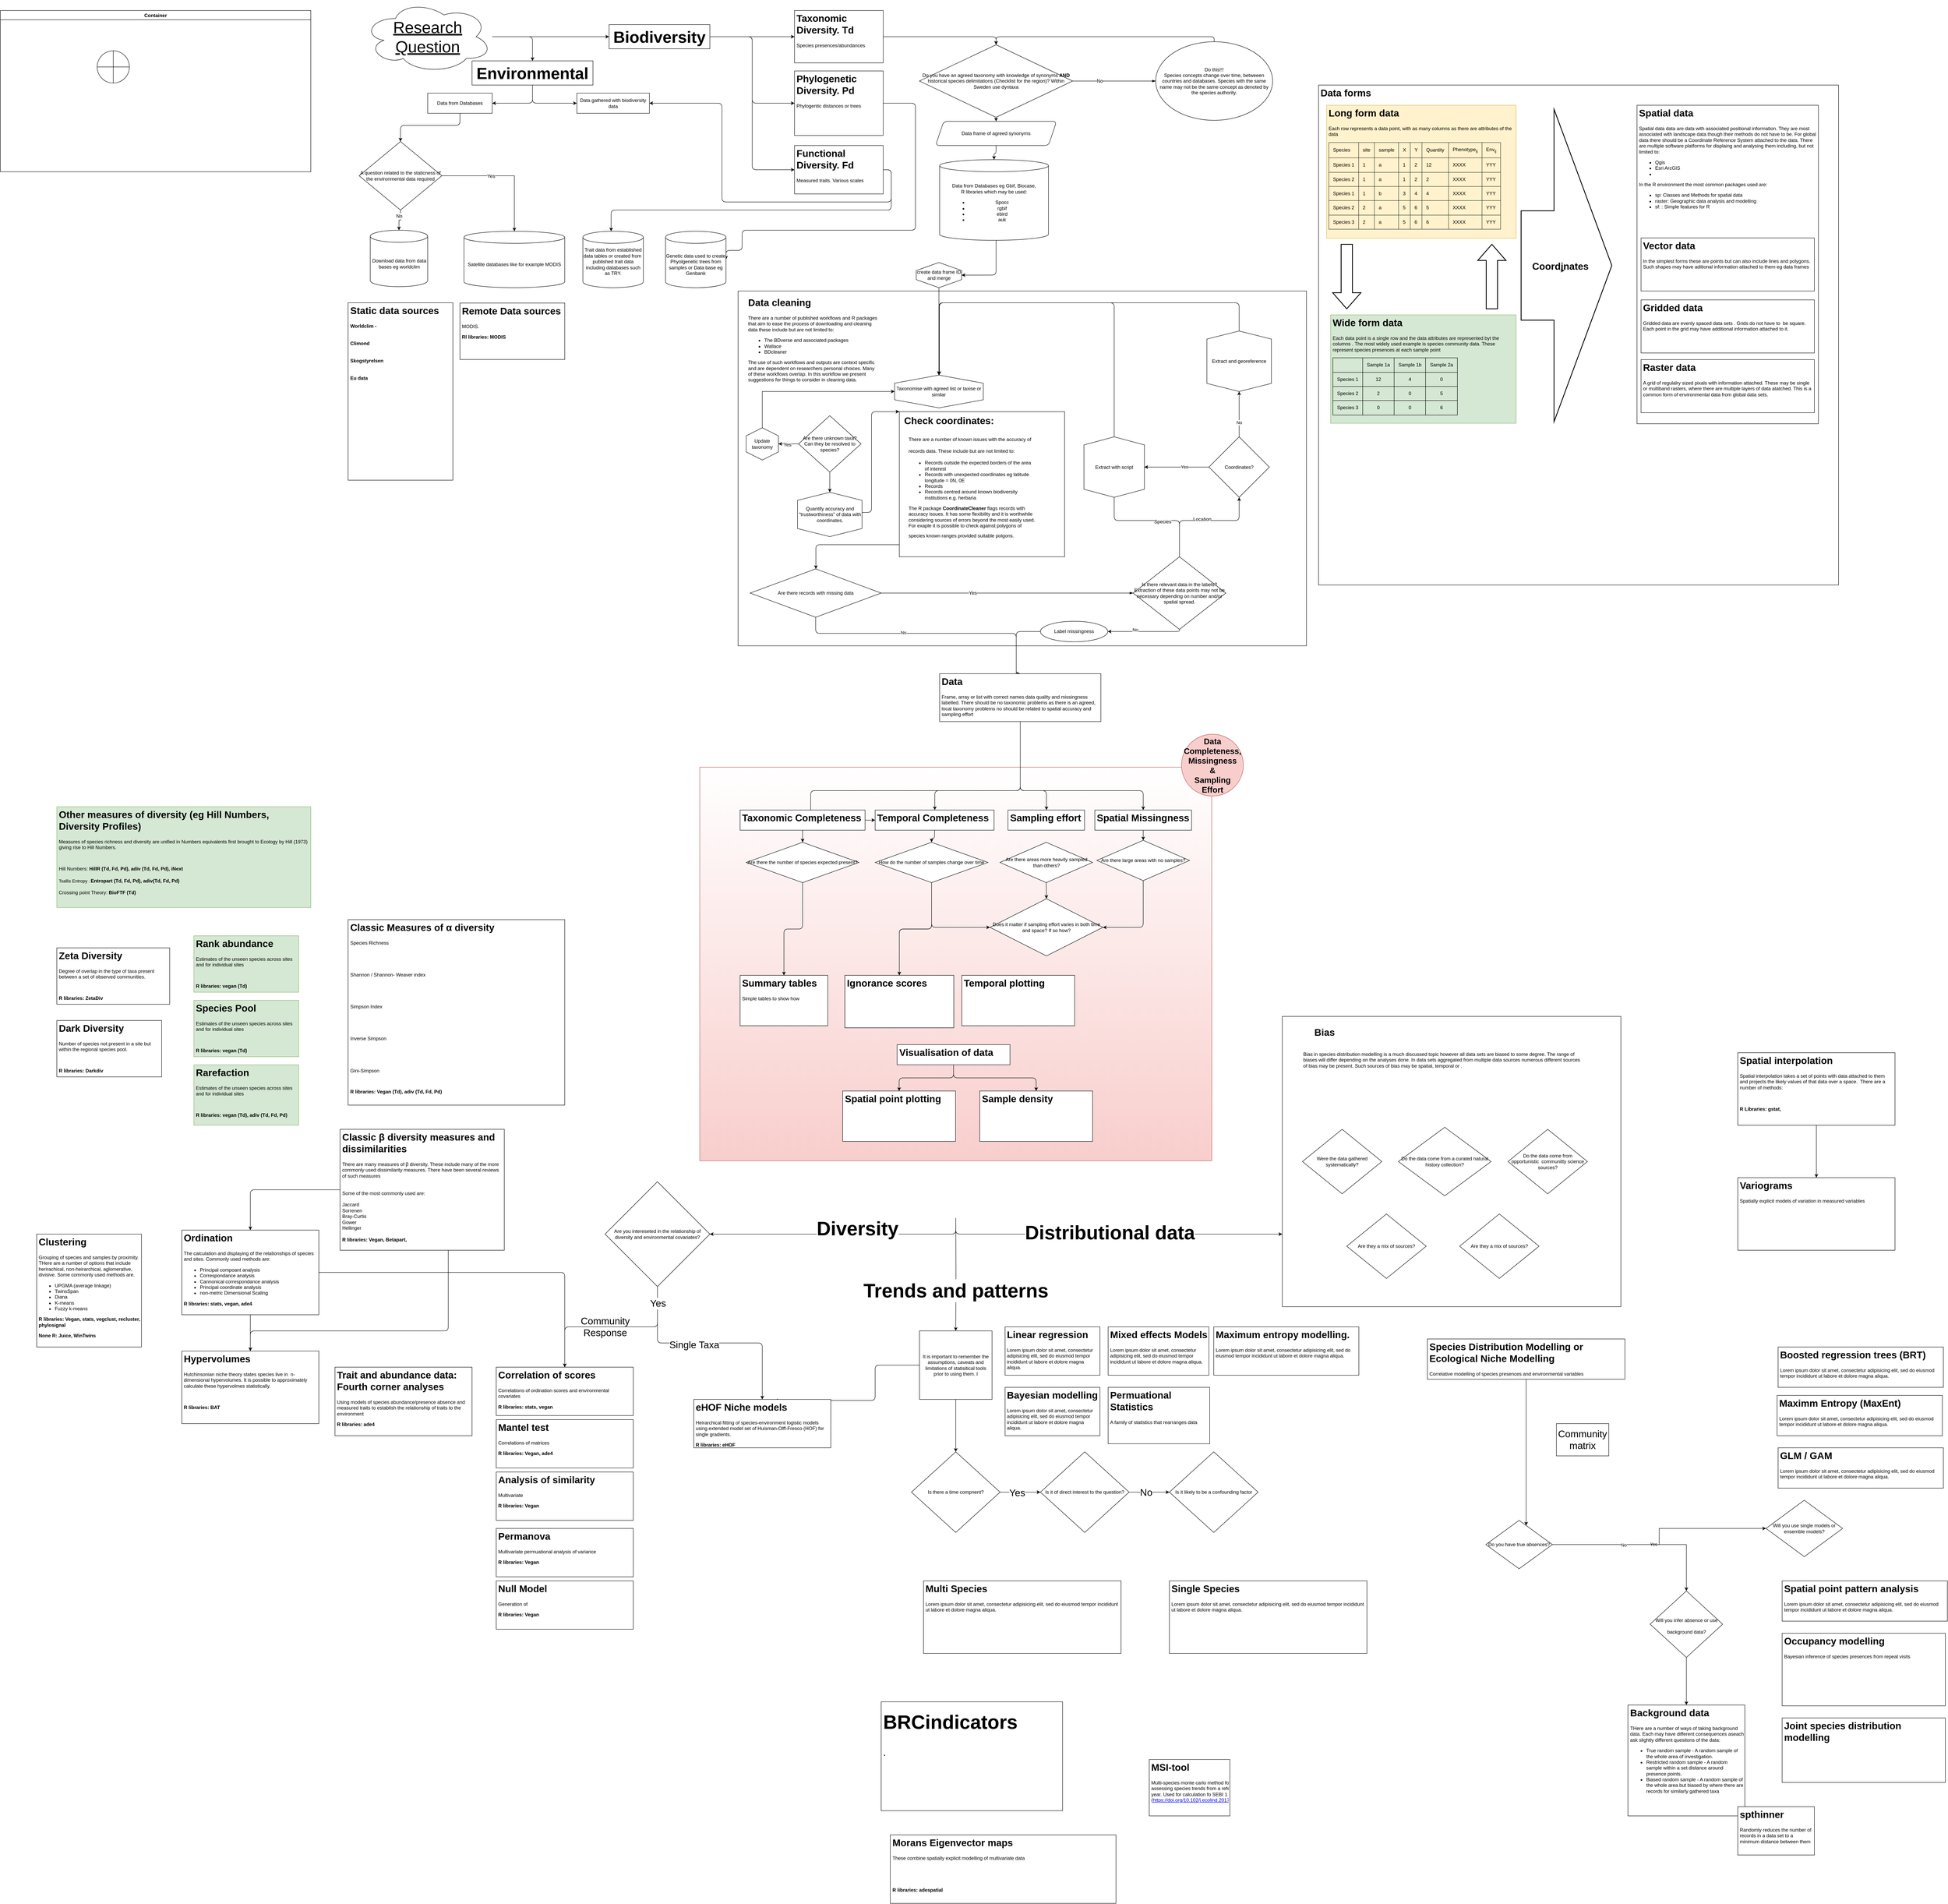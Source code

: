 <mxfile version="13.9.1" type="github">
  <diagram id="C5RBs43oDa-KdzZeNtuy" name="Page-1">
    <mxGraphModel dx="4355" dy="1051" grid="1" gridSize="10" guides="1" tooltips="1" connect="1" arrows="1" fold="0" page="1" pageScale="1" pageWidth="2339" pageHeight="3300" math="0" shadow="0">
      <root>
        <mxCell id="WIyWlLk6GJQsqaUBKTNV-0" />
        <mxCell id="WIyWlLk6GJQsqaUBKTNV-1" parent="WIyWlLk6GJQsqaUBKTNV-0" />
        <mxCell id="i0vj7bkVoeIxhTv1__Wb-28" value="" style="group;labelBackgroundColor=none;fillColor=#f8cecc;strokeColor=#b85450;gradientColor=#ffffff;gradientDirection=north;" parent="WIyWlLk6GJQsqaUBKTNV-1" vertex="1" connectable="0">
          <mxGeometry x="875" y="1901.84" width="1270" height="976.32" as="geometry" />
        </mxCell>
        <mxCell id="0EG8Ja6DzPZJZKJsx15a-2" value="" style="group;collapsible=1;" parent="WIyWlLk6GJQsqaUBKTNV-1" vertex="1" connectable="0">
          <mxGeometry x="970" y="720.86" width="1410" height="880.0" as="geometry">
            <mxRectangle x="970" y="720.86" width="50" height="40" as="alternateBounds" />
          </mxGeometry>
        </mxCell>
        <mxCell id="aXcIpb9wPaynXJKiq8YG-6" value="" style="rounded=0;whiteSpace=wrap;html=1;" parent="0EG8Ja6DzPZJZKJsx15a-2" vertex="1">
          <mxGeometry width="1410" height="880" as="geometry" />
        </mxCell>
        <mxCell id="aXcIpb9wPaynXJKiq8YG-22" value="&lt;h1&gt;Data cleaning&lt;br&gt;&lt;/h1&gt;&lt;p&gt;There are a number of published workflows and R packages that aim to ease the process of downloading and cleaning data these include but are not limited to: &lt;br&gt;&lt;/p&gt;&lt;ul&gt;&lt;li&gt;The BDverse and associated packages&lt;br&gt;&lt;/li&gt;&lt;li&gt;Wallace&lt;/li&gt;&lt;li&gt;BDcleaner&lt;/li&gt;&lt;/ul&gt;&lt;div&gt;The use of such workflows and outputs are context specific and are dependent on researchers personal choices. Many of these workflows overlap. In this workflow we present suggestions for things to consider in cleaning data.&lt;br&gt;&lt;/div&gt;&lt;div&gt;&lt;br&gt;&lt;/div&gt;&lt;br&gt;&lt;p&gt;&lt;br&gt;&lt;/p&gt;" style="text;html=1;strokeColor=none;fillColor=none;spacing=5;spacingTop=-20;whiteSpace=wrap;overflow=hidden;rounded=0;" parent="0EG8Ja6DzPZJZKJsx15a-2" vertex="1">
          <mxGeometry x="20" y="9.14" width="332" height="230" as="geometry" />
        </mxCell>
        <mxCell id="K3oOLh2pZVhGYxKfuLFw-12" value="&lt;h1&gt;Data forms&lt;br&gt;&lt;/h1&gt;&lt;p&gt;&lt;br&gt;&lt;/p&gt;" style="text;html=1;spacing=5;spacingTop=-20;whiteSpace=wrap;overflow=hidden;rounded=0;fillColor=#ffffff;strokeColor=#000000;" parent="WIyWlLk6GJQsqaUBKTNV-1" vertex="1">
          <mxGeometry x="2410" y="210" width="1290" height="1240" as="geometry" />
        </mxCell>
        <mxCell id="w-YvjRMWvmcFSU0H_ef8-57" value="" style="group" parent="WIyWlLk6GJQsqaUBKTNV-1" vertex="1" connectable="0">
          <mxGeometry x="1370" y="1020" width="410" height="360" as="geometry" />
        </mxCell>
        <mxCell id="w-YvjRMWvmcFSU0H_ef8-54" value="" style="rounded=0;whiteSpace=wrap;html=1;strokeColor=#000000;fillColor=#ffffff;fontSize=24;" parent="w-YvjRMWvmcFSU0H_ef8-57" vertex="1">
          <mxGeometry width="410.0" height="360" as="geometry" />
        </mxCell>
        <mxCell id="w-YvjRMWvmcFSU0H_ef8-55" value="&lt;b&gt;Check coordinates:&lt;/b&gt;" style="text;html=1;strokeColor=none;fillColor=none;align=left;verticalAlign=middle;whiteSpace=wrap;rounded=0;fontSize=24;" parent="w-YvjRMWvmcFSU0H_ef8-57" vertex="1">
          <mxGeometry x="10.25" y="11.25" width="317.75" height="22.5" as="geometry" />
        </mxCell>
        <mxCell id="w-YvjRMWvmcFSU0H_ef8-56" value="&lt;font style=&quot;font-size: 12px&quot;&gt;There are a number of known issues with the accuracy of records data. These include but are not limited to:&lt;/font&gt;&lt;br&gt;&lt;ul style=&quot;font-size: 12px&quot;&gt;&lt;li&gt;Records outside the expected borders of the area of interest&lt;br&gt;&lt;/li&gt;&lt;li&gt;Records with unexpected coordinates eg latitude longitude = 0N, 0E&lt;/li&gt;&lt;li&gt;Records&lt;br&gt;&lt;/li&gt;&lt;li&gt;Records centred around known biodiversity institutions e.g. herbaria&lt;br&gt;&lt;/li&gt;&lt;/ul&gt;&lt;div style=&quot;font-size: 12px&quot;&gt;The R package &lt;b&gt;CoordinateCleaner &lt;/b&gt;flags records with accuracy issues. It has some flexibility and it is worthwhile considering sources of errors beyond the most easily used. For exaple it is possible to check against polygons of species known ranges provided suitable polgons.&lt;font style=&quot;font-size: 23px&quot;&gt;&lt;br&gt;&lt;/font&gt;&lt;/div&gt;" style="text;html=1;strokeColor=none;fillColor=none;align=left;verticalAlign=middle;whiteSpace=wrap;rounded=0;fontSize=24;" parent="w-YvjRMWvmcFSU0H_ef8-57" vertex="1">
          <mxGeometry x="20.5" y="78.75" width="317.75" height="210.938" as="geometry" />
        </mxCell>
        <mxCell id="i0vj7bkVoeIxhTv1__Wb-99" style="edgeStyle=orthogonalEdgeStyle;rounded=1;orthogonalLoop=1;jettySize=auto;html=1;entryX=0.5;entryY=0;entryDx=0;entryDy=0;fontSize=12;" parent="WIyWlLk6GJQsqaUBKTNV-1" source="iHcdqhV0YViVewFqACI8-0" target="aXcIpb9wPaynXJKiq8YG-51" edge="1">
          <mxGeometry relative="1" as="geometry">
            <Array as="points">
              <mxPoint x="1610" y="681" />
            </Array>
          </mxGeometry>
        </mxCell>
        <mxCell id="iHcdqhV0YViVewFqACI8-0" value="&lt;div&gt;Data from Databases eg Gbif, Biocase,&lt;/div&gt;&lt;div&gt;R libraries which may be used:&lt;/div&gt;&lt;div&gt;&lt;ul&gt;&lt;li&gt;Spocc&lt;/li&gt;&lt;li&gt;rgbif&lt;/li&gt;&lt;li&gt;ebird&lt;/li&gt;&lt;li&gt;auk&lt;br&gt;&lt;/li&gt;&lt;/ul&gt;&lt;/div&gt;" style="shape=cylinder3;whiteSpace=wrap;html=1;boundedLbl=1;backgroundOutline=1;size=15;" parent="WIyWlLk6GJQsqaUBKTNV-1" vertex="1">
          <mxGeometry x="1470" y="395" width="270" height="200" as="geometry" />
        </mxCell>
        <mxCell id="iHcdqhV0YViVewFqACI8-129" style="edgeStyle=orthogonalEdgeStyle;rounded=1;jumpStyle=arc;orthogonalLoop=1;jettySize=auto;html=1;endArrow=blockThin;endFill=1;fontSize=12;" parent="WIyWlLk6GJQsqaUBKTNV-1" source="iHcdqhV0YViVewFqACI8-14" target="iHcdqhV0YViVewFqACI8-20" edge="1">
          <mxGeometry relative="1" as="geometry" />
        </mxCell>
        <mxCell id="iHcdqhV0YViVewFqACI8-157" value="No" style="edgeLabel;html=1;align=center;verticalAlign=middle;resizable=0;points=[];fontSize=12;" parent="iHcdqhV0YViVewFqACI8-129" vertex="1" connectable="0">
          <mxGeometry x="-0.353" relative="1" as="geometry">
            <mxPoint as="offset" />
          </mxGeometry>
        </mxCell>
        <mxCell id="i0vj7bkVoeIxhTv1__Wb-76" style="edgeStyle=orthogonalEdgeStyle;rounded=1;orthogonalLoop=1;jettySize=auto;html=1;fontSize=12;" parent="WIyWlLk6GJQsqaUBKTNV-1" source="iHcdqhV0YViVewFqACI8-14" target="i0vj7bkVoeIxhTv1__Wb-69" edge="1">
          <mxGeometry relative="1" as="geometry" />
        </mxCell>
        <mxCell id="iHcdqhV0YViVewFqACI8-14" value="Do you have an agreed taxonomy with knowledge of synonyms &lt;b&gt;AND&lt;/b&gt; historical species delimitations (Checklist for the region)? Within Sweden use dyntaxa" style="rhombus;whiteSpace=wrap;html=1;" parent="WIyWlLk6GJQsqaUBKTNV-1" vertex="1">
          <mxGeometry x="1420" y="110" width="380" height="180" as="geometry" />
        </mxCell>
        <mxCell id="i0vj7bkVoeIxhTv1__Wb-97" style="edgeStyle=orthogonalEdgeStyle;rounded=1;orthogonalLoop=1;jettySize=auto;html=1;entryX=0.5;entryY=0;entryDx=0;entryDy=0;fontSize=12;" parent="WIyWlLk6GJQsqaUBKTNV-1" source="iHcdqhV0YViVewFqACI8-20" target="iHcdqhV0YViVewFqACI8-14" edge="1">
          <mxGeometry relative="1" as="geometry">
            <Array as="points">
              <mxPoint x="2151" y="90" />
              <mxPoint x="1610" y="90" />
            </Array>
          </mxGeometry>
        </mxCell>
        <mxCell id="iHcdqhV0YViVewFqACI8-20" value="&lt;div&gt;Do this!!!&lt;/div&gt;Species concepts change over time, betweeen countries and databases. Species with the same name may not be the same concept as denoted by the species authority. " style="ellipse;whiteSpace=wrap;html=1;" parent="WIyWlLk6GJQsqaUBKTNV-1" vertex="1">
          <mxGeometry x="2006.0" y="102.5" width="290" height="195" as="geometry" />
        </mxCell>
        <mxCell id="iHcdqhV0YViVewFqACI8-177" style="edgeStyle=orthogonalEdgeStyle;rounded=1;jumpStyle=arc;orthogonalLoop=1;jettySize=auto;html=1;endArrow=blockThin;endFill=1;fontSize=12;" parent="WIyWlLk6GJQsqaUBKTNV-1" source="iHcdqhV0YViVewFqACI8-45" target="iHcdqhV0YViVewFqACI8-173" edge="1">
          <mxGeometry relative="1" as="geometry" />
        </mxCell>
        <mxCell id="iHcdqhV0YViVewFqACI8-178" value="Yes" style="edgeLabel;html=1;align=center;verticalAlign=middle;resizable=0;points=[];fontSize=12;" parent="iHcdqhV0YViVewFqACI8-177" vertex="1" connectable="0">
          <mxGeometry x="-0.273" relative="1" as="geometry">
            <mxPoint as="offset" />
          </mxGeometry>
        </mxCell>
        <mxCell id="aXcIpb9wPaynXJKiq8YG-42" style="edgeStyle=orthogonalEdgeStyle;rounded=1;orthogonalLoop=1;jettySize=auto;html=1;entryX=0.5;entryY=0;entryDx=0;entryDy=0;" parent="WIyWlLk6GJQsqaUBKTNV-1" source="iHcdqhV0YViVewFqACI8-45" edge="1">
          <mxGeometry relative="1" as="geometry">
            <mxPoint x="1660" y="1710" as="targetPoint" />
            <Array as="points">
              <mxPoint x="1163" y="1570" />
              <mxPoint x="1660" y="1570" />
            </Array>
          </mxGeometry>
        </mxCell>
        <mxCell id="aXcIpb9wPaynXJKiq8YG-45" value="No" style="edgeLabel;html=1;align=center;verticalAlign=middle;resizable=0;points=[];" parent="aXcIpb9wPaynXJKiq8YG-42" vertex="1" connectable="0">
          <mxGeometry x="-0.242" y="2" relative="1" as="geometry">
            <mxPoint as="offset" />
          </mxGeometry>
        </mxCell>
        <mxCell id="iHcdqhV0YViVewFqACI8-45" value="Are there records with missing data " style="rhombus;whiteSpace=wrap;html=1;fontSize=12;" parent="WIyWlLk6GJQsqaUBKTNV-1" vertex="1">
          <mxGeometry x="1000" y="1410" width="325" height="120" as="geometry" />
        </mxCell>
        <mxCell id="i0vj7bkVoeIxhTv1__Wb-105" style="edgeStyle=orthogonalEdgeStyle;rounded=1;orthogonalLoop=1;jettySize=auto;html=1;entryX=-0.005;entryY=0.495;entryDx=0;entryDy=0;fontSize=12;entryPerimeter=0;" parent="WIyWlLk6GJQsqaUBKTNV-1" source="iHcdqhV0YViVewFqACI8-139" target="i0vj7bkVoeIxhTv1__Wb-87" edge="1">
          <mxGeometry relative="1" as="geometry">
            <Array as="points">
              <mxPoint x="2213" y="750" />
              <mxPoint x="1469" y="750" />
            </Array>
          </mxGeometry>
        </mxCell>
        <mxCell id="iHcdqhV0YViVewFqACI8-139" value="Extract and georeference" style="shape=hexagon;perimeter=hexagonPerimeter2;whiteSpace=wrap;html=1;fixedSize=1;rotation=0;direction=south;" parent="WIyWlLk6GJQsqaUBKTNV-1" vertex="1">
          <mxGeometry x="2133" y="820" width="160" height="150" as="geometry" />
        </mxCell>
        <mxCell id="i0vj7bkVoeIxhTv1__Wb-104" style="edgeStyle=orthogonalEdgeStyle;rounded=1;orthogonalLoop=1;jettySize=auto;html=1;entryX=0;entryY=0.5;entryDx=0;entryDy=0;fontSize=12;exitX=0;exitY=0.5;exitDx=0;exitDy=0;" parent="WIyWlLk6GJQsqaUBKTNV-1" source="iHcdqhV0YViVewFqACI8-140" target="i0vj7bkVoeIxhTv1__Wb-87" edge="1">
          <mxGeometry relative="1" as="geometry">
            <mxPoint x="1852" y="1050.07" as="sourcePoint" />
            <Array as="points">
              <mxPoint x="1903" y="750" />
              <mxPoint x="1468" y="750" />
            </Array>
          </mxGeometry>
        </mxCell>
        <mxCell id="iHcdqhV0YViVewFqACI8-140" value="Extract with script" style="shape=hexagon;perimeter=hexagonPerimeter2;whiteSpace=wrap;html=1;fixedSize=1;fontSize=12;rotation=0;direction=south;" parent="WIyWlLk6GJQsqaUBKTNV-1" vertex="1">
          <mxGeometry x="1828" y="1082.5" width="150" height="150" as="geometry" />
        </mxCell>
        <mxCell id="aXcIpb9wPaynXJKiq8YG-0" style="edgeStyle=orthogonalEdgeStyle;rounded=1;orthogonalLoop=1;jettySize=auto;html=1;entryX=1;entryY=0.5;entryDx=0;entryDy=0;exitX=0.5;exitY=1;exitDx=0;exitDy=0;" parent="WIyWlLk6GJQsqaUBKTNV-1" source="iHcdqhV0YViVewFqACI8-173" target="iHcdqhV0YViVewFqACI8-179" edge="1">
          <mxGeometry relative="1" as="geometry">
            <mxPoint x="1880" y="1580" as="targetPoint" />
            <Array as="points">
              <mxPoint x="2065" y="1565" />
            </Array>
          </mxGeometry>
        </mxCell>
        <mxCell id="aXcIpb9wPaynXJKiq8YG-48" value="No" style="edgeLabel;html=1;align=center;verticalAlign=middle;resizable=0;points=[];" parent="aXcIpb9wPaynXJKiq8YG-0" vertex="1" connectable="0">
          <mxGeometry x="0.26" y="-5" relative="1" as="geometry">
            <mxPoint as="offset" />
          </mxGeometry>
        </mxCell>
        <mxCell id="w-YvjRMWvmcFSU0H_ef8-48" style="edgeStyle=orthogonalEdgeStyle;rounded=1;orthogonalLoop=1;jettySize=auto;html=1;entryX=1;entryY=0.5;entryDx=0;entryDy=0;startArrow=none;startFill=0;endArrow=none;endFill=0;fontSize=24;" parent="WIyWlLk6GJQsqaUBKTNV-1" source="iHcdqhV0YViVewFqACI8-173" target="iHcdqhV0YViVewFqACI8-140" edge="1">
          <mxGeometry relative="1" as="geometry">
            <Array as="points">
              <mxPoint x="2065" y="1290" />
              <mxPoint x="1903" y="1290" />
            </Array>
          </mxGeometry>
        </mxCell>
        <mxCell id="w-YvjRMWvmcFSU0H_ef8-49" value="&lt;font style=&quot;font-size: 12px&quot;&gt;Species&lt;/font&gt;" style="edgeLabel;html=1;align=center;verticalAlign=middle;resizable=0;points=[];fontSize=24;" parent="w-YvjRMWvmcFSU0H_ef8-48" vertex="1" connectable="0">
          <mxGeometry x="-0.147" y="-1" relative="1" as="geometry">
            <mxPoint as="offset" />
          </mxGeometry>
        </mxCell>
        <mxCell id="iHcdqhV0YViVewFqACI8-173" value="&lt;div&gt;Is there relevant data in the labels?&lt;/div&gt;&lt;div&gt;Extraction of these data points may not be necessary depending on number and/or spatial spread. &lt;br&gt;&lt;/div&gt;" style="rhombus;whiteSpace=wrap;html=1;fontSize=12;" parent="WIyWlLk6GJQsqaUBKTNV-1" vertex="1">
          <mxGeometry x="1950" y="1380" width="230" height="180" as="geometry" />
        </mxCell>
        <mxCell id="aXcIpb9wPaynXJKiq8YG-33" style="edgeStyle=orthogonalEdgeStyle;rounded=1;orthogonalLoop=1;jettySize=auto;html=1;entryX=1;entryY=0.5;entryDx=0;entryDy=0;exitX=0.5;exitY=0;exitDx=0;exitDy=0;" parent="WIyWlLk6GJQsqaUBKTNV-1" source="aXcIpb9wPaynXJKiq8YG-29" target="iHcdqhV0YViVewFqACI8-139" edge="1">
          <mxGeometry relative="1" as="geometry">
            <Array as="points">
              <mxPoint x="2213" y="1010" />
              <mxPoint x="2213" y="1010" />
            </Array>
          </mxGeometry>
        </mxCell>
        <mxCell id="PL2IbDTsPNTnv49MF6vK-0" value="No" style="edgeLabel;html=1;align=center;verticalAlign=middle;resizable=0;points=[];" parent="aXcIpb9wPaynXJKiq8YG-33" vertex="1" connectable="0">
          <mxGeometry x="-0.365" relative="1" as="geometry">
            <mxPoint as="offset" />
          </mxGeometry>
        </mxCell>
        <mxCell id="aXcIpb9wPaynXJKiq8YG-34" style="edgeStyle=orthogonalEdgeStyle;rounded=1;orthogonalLoop=1;jettySize=auto;html=1;entryX=0.5;entryY=0;entryDx=0;entryDy=0;" parent="WIyWlLk6GJQsqaUBKTNV-1" source="aXcIpb9wPaynXJKiq8YG-29" target="iHcdqhV0YViVewFqACI8-140" edge="1">
          <mxGeometry relative="1" as="geometry" />
        </mxCell>
        <mxCell id="aXcIpb9wPaynXJKiq8YG-35" value="Yes" style="edgeLabel;html=1;align=center;verticalAlign=middle;resizable=0;points=[];" parent="aXcIpb9wPaynXJKiq8YG-34" vertex="1" connectable="0">
          <mxGeometry x="-0.238" y="-1" relative="1" as="geometry">
            <mxPoint as="offset" />
          </mxGeometry>
        </mxCell>
        <mxCell id="aXcIpb9wPaynXJKiq8YG-29" value="Coordinates?" style="rhombus;whiteSpace=wrap;html=1;" parent="WIyWlLk6GJQsqaUBKTNV-1" vertex="1">
          <mxGeometry x="2138" y="1082.5" width="150" height="150" as="geometry" />
        </mxCell>
        <mxCell id="aXcIpb9wPaynXJKiq8YG-30" value="" style="endArrow=classic;html=1;edgeStyle=orthogonalEdgeStyle;entryX=0.5;entryY=1;entryDx=0;entryDy=0;exitX=0.5;exitY=0;exitDx=0;exitDy=0;" parent="WIyWlLk6GJQsqaUBKTNV-1" source="iHcdqhV0YViVewFqACI8-173" target="aXcIpb9wPaynXJKiq8YG-29" edge="1">
          <mxGeometry width="50" height="50" relative="1" as="geometry">
            <mxPoint x="2388" y="1652.5" as="sourcePoint" />
            <mxPoint x="2438" y="1602.5" as="targetPoint" />
            <Array as="points">
              <mxPoint x="2065" y="1290" />
              <mxPoint x="2213" y="1290" />
            </Array>
          </mxGeometry>
        </mxCell>
        <mxCell id="aXcIpb9wPaynXJKiq8YG-31" value="&lt;font style=&quot;font-size: 12px&quot;&gt;Location&lt;br&gt;&lt;/font&gt;" style="edgeLabel;html=1;align=center;verticalAlign=middle;resizable=0;points=[];" parent="aXcIpb9wPaynXJKiq8YG-30" vertex="1" connectable="0">
          <mxGeometry x="0.176" y="4" relative="1" as="geometry">
            <mxPoint x="-28" y="1" as="offset" />
          </mxGeometry>
        </mxCell>
        <mxCell id="0EG8Ja6DzPZJZKJsx15a-3" style="edgeStyle=orthogonalEdgeStyle;rounded=0;orthogonalLoop=1;jettySize=auto;html=1;entryX=0.007;entryY=0.5;entryDx=0;entryDy=0;entryPerimeter=0;" parent="WIyWlLk6GJQsqaUBKTNV-1" source="aXcIpb9wPaynXJKiq8YG-51" target="i0vj7bkVoeIxhTv1__Wb-87" edge="1">
          <mxGeometry relative="1" as="geometry" />
        </mxCell>
        <mxCell id="aXcIpb9wPaynXJKiq8YG-51" value="create data frame ID and merge" style="shape=hexagon;perimeter=hexagonPerimeter2;whiteSpace=wrap;html=1;fixedSize=1;direction=south;" parent="WIyWlLk6GJQsqaUBKTNV-1" vertex="1">
          <mxGeometry x="1412" y="650.07" width="112.5" height="62.5" as="geometry" />
        </mxCell>
        <mxCell id="kHVZ-IwuB8bhGgUG1t6H-6" style="edgeStyle=orthogonalEdgeStyle;rounded=1;orthogonalLoop=1;jettySize=auto;html=1;entryX=0.5;entryY=0;entryDx=0;entryDy=0;" parent="WIyWlLk6GJQsqaUBKTNV-1" source="i0vj7bkVoeIxhTv1__Wb-21" target="kHVZ-IwuB8bhGgUG1t6H-5" edge="1">
          <mxGeometry relative="1" as="geometry">
            <mxPoint x="470" y="110" as="targetPoint" />
            <Array as="points">
              <mxPoint x="460" y="90" />
            </Array>
          </mxGeometry>
        </mxCell>
        <mxCell id="i0vj7bkVoeIxhTv1__Wb-21" value="&lt;u&gt;Research Question&lt;/u&gt;" style="ellipse;shape=cloud;whiteSpace=wrap;html=1;strokeColor=#000000;fillColor=#ffffff;gradientColor=none;fontSize=40;" parent="WIyWlLk6GJQsqaUBKTNV-1" vertex="1">
          <mxGeometry x="40" width="320" height="180" as="geometry" />
        </mxCell>
        <mxCell id="i0vj7bkVoeIxhTv1__Wb-34" style="edgeStyle=orthogonalEdgeStyle;rounded=1;orthogonalLoop=1;jettySize=auto;html=1;fontSize=40;entryX=0;entryY=0.5;entryDx=0;entryDy=0;" parent="WIyWlLk6GJQsqaUBKTNV-1" source="i0vj7bkVoeIxhTv1__Wb-79" target="K3oOLh2pZVhGYxKfuLFw-26" edge="1">
          <mxGeometry relative="1" as="geometry">
            <mxPoint x="1080" y="90" as="targetPoint" />
          </mxGeometry>
        </mxCell>
        <mxCell id="i0vj7bkVoeIxhTv1__Wb-48" style="edgeStyle=orthogonalEdgeStyle;rounded=0;orthogonalLoop=1;jettySize=auto;html=1;entryX=0.5;entryY=0;entryDx=0;entryDy=0;entryPerimeter=0;fontSize=12;" parent="WIyWlLk6GJQsqaUBKTNV-1" source="i0vj7bkVoeIxhTv1__Wb-45" target="i0vj7bkVoeIxhTv1__Wb-46" edge="1">
          <mxGeometry relative="1" as="geometry" />
        </mxCell>
        <mxCell id="i0vj7bkVoeIxhTv1__Wb-50" value="Yes" style="edgeLabel;html=1;align=center;verticalAlign=middle;resizable=0;points=[];fontSize=12;" parent="i0vj7bkVoeIxhTv1__Wb-48" vertex="1" connectable="0">
          <mxGeometry x="-0.231" y="-1" relative="1" as="geometry">
            <mxPoint as="offset" />
          </mxGeometry>
        </mxCell>
        <mxCell id="i0vj7bkVoeIxhTv1__Wb-54" style="edgeStyle=orthogonalEdgeStyle;rounded=0;orthogonalLoop=1;jettySize=auto;html=1;entryX=0.5;entryY=0;entryDx=0;entryDy=0;entryPerimeter=0;fontSize=12;" parent="WIyWlLk6GJQsqaUBKTNV-1" source="i0vj7bkVoeIxhTv1__Wb-45" target="i0vj7bkVoeIxhTv1__Wb-53" edge="1">
          <mxGeometry relative="1" as="geometry" />
        </mxCell>
        <mxCell id="i0vj7bkVoeIxhTv1__Wb-58" value="No" style="edgeLabel;html=1;align=center;verticalAlign=middle;resizable=0;points=[];fontSize=12;" parent="i0vj7bkVoeIxhTv1__Wb-54" vertex="1" connectable="0">
          <mxGeometry x="-0.46" y="-4" relative="1" as="geometry">
            <mxPoint as="offset" />
          </mxGeometry>
        </mxCell>
        <mxCell id="i0vj7bkVoeIxhTv1__Wb-45" value="A question related to the staticness of the environmental data required" style="rhombus;whiteSpace=wrap;html=1;labelBackgroundColor=none;strokeColor=#000000;fillColor=#ffffff;gradientColor=none;fontSize=12;" parent="WIyWlLk6GJQsqaUBKTNV-1" vertex="1">
          <mxGeometry x="30" y="350" width="205" height="170" as="geometry" />
        </mxCell>
        <mxCell id="i0vj7bkVoeIxhTv1__Wb-46" value="Satellite databases like for example MODIS" style="shape=cylinder3;whiteSpace=wrap;html=1;boundedLbl=1;backgroundOutline=1;size=15;labelBackgroundColor=none;strokeColor=#000000;fillColor=#ffffff;gradientColor=none;fontSize=12;" parent="WIyWlLk6GJQsqaUBKTNV-1" vertex="1">
          <mxGeometry x="290" y="572.57" width="250" height="140" as="geometry" />
        </mxCell>
        <mxCell id="i0vj7bkVoeIxhTv1__Wb-53" value="Download data from data bases eg worldclim" style="shape=cylinder3;whiteSpace=wrap;html=1;boundedLbl=1;backgroundOutline=1;size=15;labelBackgroundColor=none;strokeColor=#000000;fillColor=#ffffff;gradientColor=none;fontSize=12;" parent="WIyWlLk6GJQsqaUBKTNV-1" vertex="1">
          <mxGeometry x="57.5" y="570" width="142.5" height="140" as="geometry" />
        </mxCell>
        <mxCell id="i0vj7bkVoeIxhTv1__Wb-96" style="edgeStyle=orthogonalEdgeStyle;rounded=1;orthogonalLoop=1;jettySize=auto;html=1;fontSize=12;entryX=0.5;entryY=0;entryDx=0;entryDy=0;entryPerimeter=0;" parent="WIyWlLk6GJQsqaUBKTNV-1" source="i0vj7bkVoeIxhTv1__Wb-69" target="iHcdqhV0YViVewFqACI8-0" edge="1">
          <mxGeometry relative="1" as="geometry">
            <mxPoint x="1610.059" y="395.035" as="targetPoint" />
          </mxGeometry>
        </mxCell>
        <mxCell id="i0vj7bkVoeIxhTv1__Wb-69" value="Data frame of agreed synonyms" style="shape=parallelogram;perimeter=parallelogramPerimeter;whiteSpace=wrap;html=1;fixedSize=1;labelBackgroundColor=none;strokeColor=#000000;fillColor=#ffffff;gradientColor=#ffffff;fontSize=12;rounded=1;" parent="WIyWlLk6GJQsqaUBKTNV-1" vertex="1">
          <mxGeometry x="1460" y="300" width="300" height="60" as="geometry" />
        </mxCell>
        <mxCell id="i0vj7bkVoeIxhTv1__Wb-79" value="&lt;h1 style=&quot;font-size: 40px&quot;&gt;&lt;font style=&quot;font-size: 40px&quot;&gt;Biodiversity &lt;br&gt;&lt;/font&gt;&lt;/h1&gt;" style="rounded=0;whiteSpace=wrap;html=1;labelBackgroundColor=none;strokeColor=#000000;fillColor=#ffffff;gradientColor=#ffffff;fontSize=12;" parent="WIyWlLk6GJQsqaUBKTNV-1" vertex="1">
          <mxGeometry x="650" y="60" width="250" height="60" as="geometry" />
        </mxCell>
        <mxCell id="i0vj7bkVoeIxhTv1__Wb-80" style="edgeStyle=orthogonalEdgeStyle;rounded=0;orthogonalLoop=1;jettySize=auto;html=1;entryX=0;entryY=0.5;entryDx=0;entryDy=0;fontSize=40;" parent="WIyWlLk6GJQsqaUBKTNV-1" source="i0vj7bkVoeIxhTv1__Wb-21" target="i0vj7bkVoeIxhTv1__Wb-79" edge="1">
          <mxGeometry relative="1" as="geometry">
            <mxPoint x="600" y="90" as="sourcePoint" />
            <mxPoint x="1790" y="110" as="targetPoint" />
          </mxGeometry>
        </mxCell>
        <mxCell id="i0vj7bkVoeIxhTv1__Wb-87" value="Taxonomise with agreed list or taxise or similar" style="shape=hexagon;perimeter=hexagonPerimeter2;whiteSpace=wrap;html=1;fixedSize=1;rounded=0;labelBackgroundColor=none;strokeColor=#000000;fillColor=#ffffff;gradientColor=#ffffff;fontSize=12;direction=south;" parent="WIyWlLk6GJQsqaUBKTNV-1" vertex="1">
          <mxGeometry x="1358.25" y="929.4" width="220" height="81.21" as="geometry" />
        </mxCell>
        <mxCell id="i0vj7bkVoeIxhTv1__Wb-94" style="edgeStyle=orthogonalEdgeStyle;rounded=1;orthogonalLoop=1;jettySize=auto;html=1;entryX=0.5;entryY=0;entryDx=0;entryDy=0;fontSize=12;" parent="WIyWlLk6GJQsqaUBKTNV-1" source="i0vj7bkVoeIxhTv1__Wb-88" target="i0vj7bkVoeIxhTv1__Wb-92" edge="1">
          <mxGeometry relative="1" as="geometry" />
        </mxCell>
        <mxCell id="i0vj7bkVoeIxhTv1__Wb-95" value="Yes" style="edgeLabel;html=1;align=center;verticalAlign=middle;resizable=0;points=[];fontSize=12;" parent="i0vj7bkVoeIxhTv1__Wb-94" vertex="1" connectable="0">
          <mxGeometry x="0.145" y="2" relative="1" as="geometry">
            <mxPoint as="offset" />
          </mxGeometry>
        </mxCell>
        <mxCell id="i0vj7bkVoeIxhTv1__Wb-109" style="edgeStyle=orthogonalEdgeStyle;rounded=1;orthogonalLoop=1;jettySize=auto;html=1;fontSize=12;exitX=0.5;exitY=1;exitDx=0;exitDy=0;" parent="WIyWlLk6GJQsqaUBKTNV-1" source="i0vj7bkVoeIxhTv1__Wb-88" target="i0vj7bkVoeIxhTv1__Wb-106" edge="1">
          <mxGeometry relative="1" as="geometry" />
        </mxCell>
        <mxCell id="i0vj7bkVoeIxhTv1__Wb-88" value="Are there unknown taxa? Can they be resolved to species?" style="rhombus;whiteSpace=wrap;html=1;rounded=0;labelBackgroundColor=none;strokeColor=#000000;fillColor=#ffffff;gradientColor=#ffffff;fontSize=12;" parent="WIyWlLk6GJQsqaUBKTNV-1" vertex="1">
          <mxGeometry x="1120" y="1030" width="155" height="140" as="geometry" />
        </mxCell>
        <mxCell id="0EG8Ja6DzPZJZKJsx15a-1" style="edgeStyle=orthogonalEdgeStyle;rounded=0;orthogonalLoop=1;jettySize=auto;html=1;entryX=0.5;entryY=1;entryDx=0;entryDy=0;" parent="WIyWlLk6GJQsqaUBKTNV-1" source="i0vj7bkVoeIxhTv1__Wb-92" target="i0vj7bkVoeIxhTv1__Wb-87" edge="1">
          <mxGeometry relative="1" as="geometry">
            <Array as="points">
              <mxPoint x="1030" y="970" />
            </Array>
          </mxGeometry>
        </mxCell>
        <mxCell id="i0vj7bkVoeIxhTv1__Wb-92" value="Update taxonomy" style="shape=hexagon;perimeter=hexagonPerimeter2;whiteSpace=wrap;html=1;fixedSize=1;rounded=0;labelBackgroundColor=none;strokeColor=#000000;fillColor=#ffffff;gradientColor=#ffffff;fontSize=12;direction=south;" parent="WIyWlLk6GJQsqaUBKTNV-1" vertex="1">
          <mxGeometry x="990" y="1060" width="80" height="80" as="geometry" />
        </mxCell>
        <mxCell id="w-YvjRMWvmcFSU0H_ef8-53" style="edgeStyle=orthogonalEdgeStyle;rounded=1;orthogonalLoop=1;jettySize=auto;html=1;startArrow=none;startFill=0;endArrow=classic;endFill=1;fontSize=24;entryX=0;entryY=0;entryDx=0;entryDy=0;" parent="WIyWlLk6GJQsqaUBKTNV-1" source="i0vj7bkVoeIxhTv1__Wb-106" target="w-YvjRMWvmcFSU0H_ef8-54" edge="1">
          <mxGeometry relative="1" as="geometry">
            <mxPoint x="1360" y="1040" as="targetPoint" />
            <Array as="points">
              <mxPoint x="1197" y="1270" />
              <mxPoint x="1301" y="1270" />
              <mxPoint x="1301" y="1020" />
            </Array>
          </mxGeometry>
        </mxCell>
        <mxCell id="i0vj7bkVoeIxhTv1__Wb-106" value="&lt;div&gt;Quantify accuracy and &quot;trustworthiness&quot; of data with coordinates.&lt;/div&gt;" style="shape=hexagon;perimeter=hexagonPerimeter2;whiteSpace=wrap;html=1;fixedSize=1;rounded=0;labelBackgroundColor=none;strokeColor=#000000;fillColor=#ffffff;gradientColor=#ffffff;fontSize=12;direction=south;" parent="WIyWlLk6GJQsqaUBKTNV-1" vertex="1">
          <mxGeometry x="1117.5" y="1220" width="160" height="110" as="geometry" />
        </mxCell>
        <mxCell id="w-YvjRMWvmcFSU0H_ef8-7" value="" style="endArrow=classic;html=1;edgeStyle=orthogonalEdgeStyle;entryX=0.5;entryY=0;entryDx=0;entryDy=0;exitX=0.5;exitY=1;exitDx=0;exitDy=0;" parent="WIyWlLk6GJQsqaUBKTNV-1" source="w-YvjRMWvmcFSU0H_ef8-9" target="i0vj7bkVoeIxhTv1__Wb-45" edge="1">
          <mxGeometry width="50" height="50" relative="1" as="geometry">
            <mxPoint x="360" y="90" as="sourcePoint" />
            <mxPoint x="640" y="290" as="targetPoint" />
            <Array as="points">
              <mxPoint x="280" y="310" />
              <mxPoint x="133" y="310" />
            </Array>
          </mxGeometry>
        </mxCell>
        <mxCell id="w-YvjRMWvmcFSU0H_ef8-9" value="Data from Databases" style="text;html=1;align=center;verticalAlign=middle;whiteSpace=wrap;rounded=0;fontSize=12;fillColor=#ffffff;strokeColor=#000000;" parent="WIyWlLk6GJQsqaUBKTNV-1" vertex="1">
          <mxGeometry x="200" y="230" width="160" height="50" as="geometry" />
        </mxCell>
        <mxCell id="w-YvjRMWvmcFSU0H_ef8-13" value="Data gathered with biodiversity data" style="text;html=1;align=center;verticalAlign=middle;whiteSpace=wrap;rounded=0;fontSize=12;fillColor=#ffffff;strokeColor=#000000;" parent="WIyWlLk6GJQsqaUBKTNV-1" vertex="1">
          <mxGeometry x="570" y="230" width="180" height="50" as="geometry" />
        </mxCell>
        <mxCell id="kHVZ-IwuB8bhGgUG1t6H-18" style="edgeStyle=orthogonalEdgeStyle;rounded=1;orthogonalLoop=1;jettySize=auto;html=1;entryX=0.5;entryY=0;entryDx=0;entryDy=0;" parent="WIyWlLk6GJQsqaUBKTNV-1" source="w-YvjRMWvmcFSU0H_ef8-22" target="kHVZ-IwuB8bhGgUG1t6H-15" edge="1">
          <mxGeometry relative="1" as="geometry" />
        </mxCell>
        <mxCell id="kHVZ-IwuB8bhGgUG1t6H-19" style="edgeStyle=orthogonalEdgeStyle;rounded=1;orthogonalLoop=1;jettySize=auto;html=1;" parent="WIyWlLk6GJQsqaUBKTNV-1" source="w-YvjRMWvmcFSU0H_ef8-22" target="K3oOLh2pZVhGYxKfuLFw-56" edge="1">
          <mxGeometry relative="1" as="geometry" />
        </mxCell>
        <mxCell id="w-YvjRMWvmcFSU0H_ef8-22" value="&lt;h1&gt;Ordination&lt;br&gt;&lt;/h1&gt;&lt;p&gt;The calculation and displaying of the relationships of species and sites. Commonly used methods are:&lt;/p&gt;&lt;ul&gt;&lt;li&gt;Principal compoant analysis&lt;/li&gt;&lt;li&gt;Correspondance analysis&lt;/li&gt;&lt;li&gt;Cannonical correspondance analysis&lt;/li&gt;&lt;li&gt;Principal coordinate analysis&lt;/li&gt;&lt;li&gt;non-metric Dimensional Scaling&lt;/li&gt;&lt;/ul&gt;&lt;div&gt;&lt;b&gt;R libraries: stats, vegan, &lt;/b&gt;&lt;b&gt;ade4&lt;/b&gt;&lt;/div&gt;" style="text;html=1;spacing=5;spacingTop=-20;whiteSpace=wrap;overflow=hidden;rounded=0;fillColor=#ffffff;strokeColor=#000000;" parent="WIyWlLk6GJQsqaUBKTNV-1" vertex="1">
          <mxGeometry x="-410" y="3050" width="340" height="210" as="geometry" />
        </mxCell>
        <mxCell id="kHVZ-IwuB8bhGgUG1t6H-20" style="edgeStyle=orthogonalEdgeStyle;rounded=1;orthogonalLoop=1;jettySize=auto;html=1;" parent="WIyWlLk6GJQsqaUBKTNV-1" source="w-YvjRMWvmcFSU0H_ef8-30" target="K3oOLh2pZVhGYxKfuLFw-56" edge="1">
          <mxGeometry relative="1" as="geometry">
            <Array as="points">
              <mxPoint x="251" y="3300" />
              <mxPoint x="-240" y="3300" />
            </Array>
          </mxGeometry>
        </mxCell>
        <mxCell id="kHVZ-IwuB8bhGgUG1t6H-28" style="edgeStyle=orthogonalEdgeStyle;rounded=1;orthogonalLoop=1;jettySize=auto;html=1;entryX=0.5;entryY=0;entryDx=0;entryDy=0;fontSize=24;" parent="WIyWlLk6GJQsqaUBKTNV-1" source="w-YvjRMWvmcFSU0H_ef8-30" target="w-YvjRMWvmcFSU0H_ef8-22" edge="1">
          <mxGeometry relative="1" as="geometry" />
        </mxCell>
        <mxCell id="w-YvjRMWvmcFSU0H_ef8-30" value="&lt;h1&gt;Classic &lt;span&gt;β &lt;/span&gt;diversity measures and dissimilarities&lt;br&gt;&lt;/h1&gt;&lt;div&gt;There are many measures of &lt;span&gt;β diversity. These include many of the more commonly used dissimilarity measures. There have been several reviews of such measures&lt;/span&gt;&lt;/div&gt;&lt;div&gt;&lt;span&gt;&lt;br&gt;&lt;/span&gt;&lt;/div&gt;&lt;div&gt;&lt;span&gt;&lt;br&gt;&lt;/span&gt;&lt;/div&gt;&lt;div&gt;&lt;span&gt;Some of the most commonly used are:&lt;/span&gt;&lt;/div&gt;&lt;div&gt;&lt;span&gt;&lt;br&gt;&lt;/span&gt;&lt;/div&gt;&lt;div&gt;&lt;span&gt;Jaccard&lt;/span&gt;&lt;/div&gt;&lt;div&gt;&lt;span&gt;Sorrenen&lt;/span&gt;&lt;/div&gt;&lt;div&gt;&lt;span&gt;Bray-Curtis&lt;/span&gt;&lt;/div&gt;&lt;div&gt;&lt;span&gt;Gower&lt;/span&gt;&lt;/div&gt;&lt;div&gt;&lt;span&gt;Hellinger&lt;/span&gt;&lt;/div&gt;&lt;div&gt;&lt;br&gt;&lt;/div&gt;&lt;div&gt;&lt;b&gt;R libraries: Vegan, Betapart, &lt;/b&gt;&lt;br&gt;&lt;span&gt;&lt;/span&gt;&lt;/div&gt;&lt;div&gt;&lt;span&gt;&lt;/span&gt;&lt;/div&gt;" style="text;html=1;spacing=5;spacingTop=-20;whiteSpace=wrap;overflow=hidden;rounded=0;fillColor=#ffffff;strokeColor=#000000;" parent="WIyWlLk6GJQsqaUBKTNV-1" vertex="1">
          <mxGeometry x="-17.5" y="2800" width="407.5" height="300" as="geometry" />
        </mxCell>
        <mxCell id="K3oOLh2pZVhGYxKfuLFw-0" value="" style="edgeStyle=orthogonalEdgeStyle;rounded=0;orthogonalLoop=1;jettySize=auto;html=1;" parent="WIyWlLk6GJQsqaUBKTNV-1" source="w-YvjRMWvmcFSU0H_ef8-31" target="xw4S7eZGQW3ErX5LzovB-47" edge="1">
          <mxGeometry relative="1" as="geometry">
            <Array as="points">
              <mxPoint x="2910" y="3790" />
            </Array>
          </mxGeometry>
        </mxCell>
        <mxCell id="w-YvjRMWvmcFSU0H_ef8-31" value="&lt;h1&gt;Species Distribution Modelling or Ecological Niche Modelling&lt;br&gt;&lt;/h1&gt;Correlative modelling of species presences and environmental variables" style="text;html=1;spacing=5;spacingTop=-20;whiteSpace=wrap;overflow=hidden;rounded=0;fillColor=#ffffff;strokeColor=#000000;" parent="WIyWlLk6GJQsqaUBKTNV-1" vertex="1">
          <mxGeometry x="2680" y="3320" width="490" height="100" as="geometry" />
        </mxCell>
        <mxCell id="kHVZ-IwuB8bhGgUG1t6H-30" style="edgeStyle=orthogonalEdgeStyle;rounded=1;orthogonalLoop=1;jettySize=auto;html=1;entryX=0.587;entryY=0.021;entryDx=0;entryDy=0;fontSize=24;entryPerimeter=0;exitX=0;exitY=0.5;exitDx=0;exitDy=0;" parent="WIyWlLk6GJQsqaUBKTNV-1" source="nuO9TFtqxaYfnLADoFkb-13" target="K3oOLh2pZVhGYxKfuLFw-57" edge="1">
          <mxGeometry relative="1" as="geometry">
            <mxPoint x="1262" y="3380" as="sourcePoint" />
            <Array as="points">
              <mxPoint x="1310" y="3385" />
              <mxPoint x="1310" y="3472" />
            </Array>
          </mxGeometry>
        </mxCell>
        <mxCell id="w-YvjRMWvmcFSU0H_ef8-34" value="&lt;h1&gt;Single Species&lt;br&gt;&lt;/h1&gt;&lt;p&gt;Lorem ipsum dolor sit amet, consectetur adipisicing elit, sed do eiusmod tempor incididunt ut labore et dolore magna aliqua.&lt;/p&gt;" style="text;html=1;spacing=5;spacingTop=-20;whiteSpace=wrap;overflow=hidden;rounded=0;fillColor=#ffffff;strokeColor=#000000;" parent="WIyWlLk6GJQsqaUBKTNV-1" vertex="1">
          <mxGeometry x="2040" y="3920" width="490" height="180" as="geometry" />
        </mxCell>
        <mxCell id="w-YvjRMWvmcFSU0H_ef8-35" value="&lt;h1&gt;Multi Species&lt;br&gt;&lt;/h1&gt;&lt;p&gt;Lorem ipsum dolor sit amet, consectetur adipisicing elit, sed do eiusmod tempor incididunt ut labore et dolore magna aliqua.&lt;/p&gt;" style="text;html=1;spacing=5;spacingTop=-20;whiteSpace=wrap;overflow=hidden;rounded=0;fillColor=#ffffff;strokeColor=#000000;" parent="WIyWlLk6GJQsqaUBKTNV-1" vertex="1">
          <mxGeometry x="1430" y="3920" width="490" height="180" as="geometry" />
        </mxCell>
        <mxCell id="w-YvjRMWvmcFSU0H_ef8-36" value="&lt;h1&gt;Other measures of diversity (eg Hill Numbers, Diversity Profiles)&lt;br&gt;&lt;/h1&gt;&lt;p&gt;Measures of species richness and diversity are unified in Numbers equivalents first brought to Ecology by Hill (1973) giving rise to Hill Numbers. &lt;br&gt;&lt;/p&gt;&lt;p&gt;&lt;font style=&quot;font-size: 12px&quot;&gt;&lt;br&gt;&lt;/font&gt;&lt;/p&gt;&lt;p&gt;&lt;font style=&quot;font-size: 12px&quot;&gt;Hill Numbers: &lt;b&gt;HillR (&lt;/b&gt;&lt;b&gt;&lt;b&gt;Td, Fd, Pd)&lt;/b&gt;, adiv &lt;/b&gt;&lt;/font&gt;&lt;font style=&quot;font-size: 12px&quot;&gt;&lt;b&gt;&lt;font style=&quot;font-size: 12px&quot;&gt;&lt;b&gt;(&lt;/b&gt;&lt;b&gt;&lt;b&gt;Td, Fd, Pd), iNext&lt;br&gt;&lt;/b&gt;&lt;/b&gt;&lt;/font&gt;&lt;/b&gt;&lt;/font&gt;&lt;/p&gt;&lt;p&gt;&lt;font style=&quot;font-size: 11px&quot;&gt;&lt;sub&gt;&lt;font style=&quot;font-size: 11px&quot;&gt;Tsallis Entropy &lt;/font&gt;: &lt;b style=&quot;font-size: 12px&quot;&gt;Entropart (Td, Fd, Pd), adiv&lt;/b&gt;&lt;/sub&gt;&lt;/font&gt;&lt;font style=&quot;font-size: 11px&quot;&gt;&lt;sub&gt;&lt;b style=&quot;font-size: 12px&quot;&gt;&lt;font style=&quot;font-size: 12px&quot;&gt;&lt;b&gt;(&lt;/b&gt;&lt;b&gt;&lt;b&gt;Td, Fd, Pd)&lt;/b&gt;&lt;/b&gt;&lt;/font&gt;&lt;/b&gt;&lt;/sub&gt;&lt;/font&gt;&lt;/p&gt;&lt;p&gt;&lt;sub&gt;&lt;font style=&quot;font-size: 12px&quot;&gt;Crossing point Theory: &lt;/font&gt;&lt;b style=&quot;font-size: 12px&quot;&gt;&lt;font style=&quot;font-size: 12px&quot;&gt;BioFTF (Td)&lt;/font&gt;&lt;br&gt;&lt;/b&gt;&lt;/sub&gt;&lt;/p&gt;&lt;p&gt;&lt;br&gt;&lt;/p&gt;&lt;p&gt;&lt;br&gt;&lt;/p&gt;&lt;p&gt;&lt;br&gt;&lt;/p&gt;&lt;p&gt;&lt;br&gt;&lt;/p&gt;&lt;p&gt;&lt;br&gt;&lt;/p&gt;" style="text;html=1;spacing=5;spacingTop=-20;whiteSpace=wrap;overflow=hidden;rounded=0;fillColor=#d5e8d4;strokeColor=#82b366;" parent="WIyWlLk6GJQsqaUBKTNV-1" vertex="1">
          <mxGeometry x="-720" y="2000" width="630" height="250" as="geometry" />
        </mxCell>
        <mxCell id="w-YvjRMWvmcFSU0H_ef8-39" value="Community matrix" style="text;html=1;align=center;verticalAlign=middle;whiteSpace=wrap;rounded=0;fontSize=24;fillColor=#ffffff;strokeColor=#000000;" parent="WIyWlLk6GJQsqaUBKTNV-1" vertex="1">
          <mxGeometry x="3000" y="3530" width="130" height="80" as="geometry" />
        </mxCell>
        <mxCell id="iHcdqhV0YViVewFqACI8-179" value="Label missingness" style="ellipse;whiteSpace=wrap;html=1;fontSize=12;" parent="WIyWlLk6GJQsqaUBKTNV-1" vertex="1">
          <mxGeometry x="1720.002" y="1540.003" width="167.171" height="50.854" as="geometry" />
        </mxCell>
        <mxCell id="aXcIpb9wPaynXJKiq8YG-43" style="edgeStyle=orthogonalEdgeStyle;rounded=1;orthogonalLoop=1;jettySize=auto;html=1;entryX=0.5;entryY=0;entryDx=0;entryDy=0;exitX=0;exitY=0.5;exitDx=0;exitDy=0;" parent="WIyWlLk6GJQsqaUBKTNV-1" source="iHcdqhV0YViVewFqACI8-179" target="i0vj7bkVoeIxhTv1__Wb-4" edge="1">
          <mxGeometry x="1965.276" y="2455.379" as="geometry">
            <mxPoint x="1801.739" y="1636.824" as="targetPoint" />
            <Array as="points">
              <mxPoint x="1660" y="1565" />
            </Array>
          </mxGeometry>
        </mxCell>
        <mxCell id="w-YvjRMWvmcFSU0H_ef8-60" style="edgeStyle=orthogonalEdgeStyle;rounded=1;orthogonalLoop=1;jettySize=auto;html=1;startArrow=none;startFill=0;endArrow=classic;endFill=1;fontSize=24;" parent="WIyWlLk6GJQsqaUBKTNV-1" source="w-YvjRMWvmcFSU0H_ef8-54" target="iHcdqhV0YViVewFqACI8-45" edge="1">
          <mxGeometry relative="1" as="geometry">
            <Array as="points">
              <mxPoint x="1163" y="1350" />
            </Array>
          </mxGeometry>
        </mxCell>
        <mxCell id="xw4S7eZGQW3ErX5LzovB-0" value="&lt;h1&gt;MSI-tool&lt;/h1&gt;&lt;p&gt;Multi-species monte carlo method for assessing species trends from a reference year. Used for calculation fo SEBI 1 (&lt;a class=&quot;doi&quot; href=&quot;https://doi.org/10.102/j.ecolind.2017.05.033&quot; target=&quot;_blank&quot; title=&quot;Persistent link using digital object identifier&quot;&gt;https://doi.org/10.102/j.ecolind.2017.05.033). &lt;br&gt;&lt;/a&gt;&lt;/p&gt;" style="text;html=1;spacing=5;spacingTop=-20;whiteSpace=wrap;overflow=hidden;rounded=0;fillColor=#ffffff;strokeColor=#000000;" parent="WIyWlLk6GJQsqaUBKTNV-1" vertex="1">
          <mxGeometry x="1990" y="4363" width="200" height="140" as="geometry" />
        </mxCell>
        <mxCell id="xw4S7eZGQW3ErX5LzovB-23" value="&lt;h1&gt;Dark Diversity&lt;br&gt;&lt;/h1&gt;&lt;p&gt;Number of species not present in a site but within the regional species pool.&lt;/p&gt;&lt;p&gt;&lt;br&gt;&lt;/p&gt;&lt;p&gt;&lt;b&gt;R libraries: Darkdiv&lt;/b&gt;&lt;br&gt;&lt;/p&gt;&lt;p&gt;&lt;br&gt;&lt;/p&gt;&lt;p&gt;&lt;br&gt;&lt;/p&gt;" style="text;html=1;spacing=5;spacingTop=-20;whiteSpace=wrap;overflow=hidden;rounded=0;fillColor=#ffffff;strokeColor=#000000;" parent="WIyWlLk6GJQsqaUBKTNV-1" vertex="1">
          <mxGeometry x="-720" y="2530" width="260" height="140" as="geometry" />
        </mxCell>
        <mxCell id="xw4S7eZGQW3ErX5LzovB-30" value="&lt;h1&gt;Boosted regression trees (BRT)&lt;br&gt;&lt;/h1&gt;&lt;p&gt;Lorem ipsum dolor sit amet, consectetur adipisicing elit, sed do eiusmod tempor incididunt ut labore et dolore magna aliqua.&lt;/p&gt;" style="text;html=1;spacing=5;spacingTop=-20;whiteSpace=wrap;overflow=hidden;rounded=0;fillColor=#ffffff;strokeColor=#000000;" parent="WIyWlLk6GJQsqaUBKTNV-1" vertex="1">
          <mxGeometry x="3550" y="3340" width="410" height="100" as="geometry" />
        </mxCell>
        <mxCell id="xw4S7eZGQW3ErX5LzovB-31" value="&lt;h1&gt;Maximm Entropy (MaxEnt)&lt;br&gt;&lt;/h1&gt;&lt;p&gt;Lorem ipsum dolor sit amet, consectetur adipisicing elit, sed do eiusmod tempor incididunt ut labore et dolore magna aliqua.&lt;/p&gt;" style="text;html=1;spacing=5;spacingTop=-20;whiteSpace=wrap;overflow=hidden;rounded=0;fillColor=#ffffff;strokeColor=#000000;" parent="WIyWlLk6GJQsqaUBKTNV-1" vertex="1">
          <mxGeometry x="3547.5" y="3460" width="410" height="100" as="geometry" />
        </mxCell>
        <mxCell id="xw4S7eZGQW3ErX5LzovB-32" value="&lt;h1&gt;GLM / GAM&lt;br&gt;&lt;/h1&gt;&lt;p&gt;Lorem ipsum dolor sit amet, consectetur adipisicing elit, sed do eiusmod tempor incididunt ut labore et dolore magna aliqua.&lt;/p&gt;" style="text;html=1;spacing=5;spacingTop=-20;whiteSpace=wrap;overflow=hidden;rounded=0;fillColor=#ffffff;strokeColor=#000000;" parent="WIyWlLk6GJQsqaUBKTNV-1" vertex="1">
          <mxGeometry x="3550" y="3590" width="410" height="100" as="geometry" />
        </mxCell>
        <mxCell id="xw4S7eZGQW3ErX5LzovB-41" value="" style="endArrow=classic;html=1;fontSize=24;edgeStyle=orthogonalEdgeStyle;entryX=0.5;entryY=0;entryDx=0;entryDy=0;" parent="WIyWlLk6GJQsqaUBKTNV-1" target="nuO9TFtqxaYfnLADoFkb-13" edge="1">
          <mxGeometry width="50" height="50" relative="1" as="geometry">
            <mxPoint x="1510" y="3020" as="sourcePoint" />
            <mxPoint x="1507" y="3330" as="targetPoint" />
            <Array as="points" />
          </mxGeometry>
        </mxCell>
        <mxCell id="xw4S7eZGQW3ErX5LzovB-45" value="&lt;font style=&quot;font-size: 48px&quot;&gt;&lt;b&gt;Trends and patterns&lt;/b&gt;&lt;/font&gt;" style="edgeLabel;html=1;align=center;verticalAlign=middle;resizable=0;points=[];fontSize=24;" parent="xw4S7eZGQW3ErX5LzovB-41" vertex="1" connectable="0">
          <mxGeometry x="0.285" y="-2" relative="1" as="geometry">
            <mxPoint x="2" as="offset" />
          </mxGeometry>
        </mxCell>
        <mxCell id="xw4S7eZGQW3ErX5LzovB-42" value="" style="endArrow=classic;html=1;fontSize=24;edgeStyle=orthogonalEdgeStyle;" parent="WIyWlLk6GJQsqaUBKTNV-1" target="jobuWl_KfaXL-yA0P-ZW-13" edge="1">
          <mxGeometry width="50" height="50" relative="1" as="geometry">
            <mxPoint x="1510" y="3020" as="sourcePoint" />
            <mxPoint x="2320" y="3060" as="targetPoint" />
            <Array as="points">
              <mxPoint x="1510" y="3060" />
            </Array>
          </mxGeometry>
        </mxCell>
        <mxCell id="xw4S7eZGQW3ErX5LzovB-44" value="&lt;div&gt;&lt;b&gt;&lt;font style=&quot;font-size: 48px&quot;&gt;Distributional data&lt;/font&gt;&lt;/b&gt;&lt;/div&gt;" style="edgeLabel;html=1;align=center;verticalAlign=middle;resizable=0;points=[];fontSize=24;" parent="xw4S7eZGQW3ErX5LzovB-42" vertex="1" connectable="0">
          <mxGeometry x="-0.006" y="4" relative="1" as="geometry">
            <mxPoint x="-1" as="offset" />
          </mxGeometry>
        </mxCell>
        <mxCell id="K3oOLh2pZVhGYxKfuLFw-2" value="" style="edgeStyle=orthogonalEdgeStyle;rounded=0;orthogonalLoop=1;jettySize=auto;html=1;" parent="WIyWlLk6GJQsqaUBKTNV-1" source="xw4S7eZGQW3ErX5LzovB-47" target="K3oOLh2pZVhGYxKfuLFw-1" edge="1">
          <mxGeometry relative="1" as="geometry" />
        </mxCell>
        <mxCell id="l_WFNnPwY0MCgCIW6E0b-45" value="Yes" style="edgeLabel;html=1;align=center;verticalAlign=middle;resizable=0;points=[];" vertex="1" connectable="0" parent="K3oOLh2pZVhGYxKfuLFw-2">
          <mxGeometry x="-0.119" y="1" relative="1" as="geometry">
            <mxPoint as="offset" />
          </mxGeometry>
        </mxCell>
        <mxCell id="K3oOLh2pZVhGYxKfuLFw-3" value="" style="edgeStyle=orthogonalEdgeStyle;rounded=0;orthogonalLoop=1;jettySize=auto;html=1;" parent="WIyWlLk6GJQsqaUBKTNV-1" source="xw4S7eZGQW3ErX5LzovB-47" target="xw4S7eZGQW3ErX5LzovB-50" edge="1">
          <mxGeometry relative="1" as="geometry" />
        </mxCell>
        <mxCell id="l_WFNnPwY0MCgCIW6E0b-46" value="No" style="edgeLabel;html=1;align=center;verticalAlign=middle;resizable=0;points=[];" vertex="1" connectable="0" parent="K3oOLh2pZVhGYxKfuLFw-3">
          <mxGeometry x="-0.208" y="-1" relative="1" as="geometry">
            <mxPoint as="offset" />
          </mxGeometry>
        </mxCell>
        <mxCell id="xw4S7eZGQW3ErX5LzovB-47" value="Do you have true absences?" style="rhombus;whiteSpace=wrap;html=1;" parent="WIyWlLk6GJQsqaUBKTNV-1" vertex="1">
          <mxGeometry x="2825" y="3770" width="165" height="120" as="geometry" />
        </mxCell>
        <mxCell id="K3oOLh2pZVhGYxKfuLFw-4" value="" style="edgeStyle=orthogonalEdgeStyle;rounded=0;orthogonalLoop=1;jettySize=auto;html=1;" parent="WIyWlLk6GJQsqaUBKTNV-1" source="xw4S7eZGQW3ErX5LzovB-50" target="xw4S7eZGQW3ErX5LzovB-55" edge="1">
          <mxGeometry relative="1" as="geometry" />
        </mxCell>
        <mxCell id="xw4S7eZGQW3ErX5LzovB-50" value="&lt;font style=&quot;font-size: 12px&quot;&gt;Will you infer absence or use background data?&lt;br&gt;&lt;/font&gt;" style="rhombus;whiteSpace=wrap;html=1;strokeColor=#000000;fillColor=#ffffff;gradientColor=none;fontSize=24;" parent="WIyWlLk6GJQsqaUBKTNV-1" vertex="1">
          <mxGeometry x="3232.5" y="3945" width="180" height="165" as="geometry" />
        </mxCell>
        <mxCell id="xw4S7eZGQW3ErX5LzovB-55" value="&lt;h1&gt;Background data&lt;br&gt;&lt;/h1&gt;&lt;p&gt;THere are a number of ways of taking background data. Each may have different consequences aseach ask slightly different quesitons of the data:&lt;/p&gt;&lt;ul&gt;&lt;li&gt;True random sample - A random sample of the whole area of investigation.&lt;br&gt;&lt;/li&gt;&lt;li&gt;Restricted random sample - A random sample within a set distance around presence points. &lt;br&gt;&lt;/li&gt;&lt;li&gt;Biased random sample - A random sample of the whole area but biased by where there are records for similarly gathered taxa&lt;br&gt;&lt;/li&gt;&lt;/ul&gt;&lt;p&gt;&lt;br&gt;&lt;/p&gt;" style="text;html=1;spacing=5;spacingTop=-20;whiteSpace=wrap;overflow=hidden;rounded=0;fillColor=#ffffff;strokeColor=#000000;" parent="WIyWlLk6GJQsqaUBKTNV-1" vertex="1">
          <mxGeometry x="3177.5" y="4228" width="290" height="275" as="geometry" />
        </mxCell>
        <mxCell id="K3oOLh2pZVhGYxKfuLFw-1" value="Will you use single models or ensemble models?" style="rhombus;whiteSpace=wrap;html=1;" parent="WIyWlLk6GJQsqaUBKTNV-1" vertex="1">
          <mxGeometry x="3520" y="3720" width="190" height="140" as="geometry" />
        </mxCell>
        <mxCell id="K3oOLh2pZVhGYxKfuLFw-10" value="&lt;h1&gt;Classic Measures of&lt;span&gt; α diversity&lt;br&gt;&lt;/span&gt;&lt;/h1&gt;&lt;p&gt;Species Richness&lt;/p&gt;&lt;p&gt;&lt;br&gt;&lt;/p&gt;&lt;p&gt;&lt;br&gt;&lt;/p&gt;&lt;p&gt;Shannon / Shannon- Weaver index&lt;/p&gt;&lt;p&gt;&lt;br&gt;&lt;/p&gt;&lt;p&gt;&lt;br&gt;&lt;/p&gt;&lt;p&gt;Simpson Index&lt;br&gt;&lt;/p&gt;&lt;p&gt;&lt;br&gt;&lt;/p&gt;&lt;p&gt;&lt;br&gt;&lt;/p&gt;&lt;p&gt;Inverse Simpson&lt;/p&gt;&lt;p&gt;&lt;br&gt;&lt;/p&gt;&lt;p&gt;&lt;br&gt;&lt;/p&gt;&lt;p&gt;Gini-Simpson&lt;/p&gt;&lt;p&gt;&lt;br&gt;&lt;/p&gt;&lt;p&gt;&lt;b&gt;R libraries: Vegan (Td),&lt;/b&gt;&lt;font style=&quot;font-size: 12px&quot;&gt;&lt;b&gt; adiv &lt;/b&gt;&lt;/font&gt;&lt;font style=&quot;font-size: 12px&quot;&gt;&lt;b&gt;&lt;font style=&quot;font-size: 12px&quot;&gt;&lt;b&gt;(&lt;/b&gt;&lt;b&gt;&lt;b&gt;Td, Fd, Pd)&lt;/b&gt;&lt;/b&gt;&lt;/font&gt;&lt;/b&gt;&lt;/font&gt;&lt;/p&gt;" style="text;html=1;spacing=5;spacingTop=-20;whiteSpace=wrap;overflow=hidden;rounded=0;fillColor=#ffffff;strokeColor=#000000;" parent="WIyWlLk6GJQsqaUBKTNV-1" vertex="1">
          <mxGeometry x="2.5" y="2280" width="537.5" height="460" as="geometry" />
        </mxCell>
        <mxCell id="K3oOLh2pZVhGYxKfuLFw-11" value="&lt;h1&gt;Wide form data&lt;br&gt;&lt;/h1&gt;&lt;p&gt;Each data point is a single row and the data attributes are represented byt the columns . The most widely used example is species community data. These represent species presences at each sample point&lt;/p&gt;&lt;p&gt;&lt;/p&gt;&lt;table style=&quot;border: 1px solid rgb(0 , 0 , 0) ; border-collapse: collapse&quot; cellpadding=&quot;10&quot; border=&quot;1&quot;&gt;&lt;tbody&gt;&lt;tr&gt;&lt;td align=&quot;center&quot;&gt;&lt;br&gt;&lt;/td&gt;&lt;td align=&quot;center&quot;&gt;Sample 1a&lt;br&gt;&lt;/td&gt;&lt;td align=&quot;center&quot;&gt;Sample 1b&lt;br&gt;&lt;/td&gt;&lt;td style=&quot;border-collapse: collapse&quot; align=&quot;center&quot;&gt;Sample 2a&lt;br&gt;&lt;/td&gt;&lt;/tr&gt;&lt;tr&gt;&lt;td align=&quot;center&quot;&gt;Species 1&lt;br&gt;&lt;/td&gt;&lt;td align=&quot;center&quot;&gt;12&lt;br&gt;&lt;/td&gt;&lt;td align=&quot;center&quot;&gt;4&lt;br&gt;&lt;/td&gt;&lt;td align=&quot;center&quot;&gt;0&lt;br&gt;&lt;/td&gt;&lt;/tr&gt;&lt;tr&gt;&lt;td align=&quot;center&quot;&gt;Species 2&lt;br&gt;&lt;/td&gt;&lt;td align=&quot;center&quot;&gt;2&lt;br&gt;&lt;/td&gt;&lt;td align=&quot;center&quot;&gt;0&lt;br&gt;&lt;/td&gt;&lt;td align=&quot;center&quot;&gt;5&lt;br&gt;&lt;/td&gt;&lt;/tr&gt;&lt;tr&gt;&lt;td align=&quot;center&quot;&gt;Species 3&lt;br&gt;&lt;/td&gt;&lt;td align=&quot;center&quot;&gt;0&lt;br&gt;&lt;/td&gt;&lt;td align=&quot;center&quot;&gt;0&lt;br&gt;&lt;/td&gt;&lt;td align=&quot;center&quot;&gt;6&lt;br&gt;&lt;/td&gt;&lt;/tr&gt;&lt;/tbody&gt;&lt;/table&gt;&lt;br&gt;&lt;p&gt;&lt;/p&gt;" style="text;html=1;spacing=5;spacingTop=-20;whiteSpace=wrap;overflow=hidden;rounded=0;fillColor=#d5e8d4;strokeColor=#82b366;" parent="WIyWlLk6GJQsqaUBKTNV-1" vertex="1">
          <mxGeometry x="2440" y="780" width="460" height="268.79" as="geometry" />
        </mxCell>
        <mxCell id="K3oOLh2pZVhGYxKfuLFw-13" value="&lt;h1&gt;Long form data&lt;br&gt;&lt;/h1&gt;&lt;p&gt;Each row represents a data point, with as many columns as there are attributes of the data&lt;/p&gt;&lt;table style=&quot;border: 1px solid rgb(51 , 51 , 51) ; border-collapse: collapse&quot; cellpadding=&quot;10&quot; border=&quot;1&quot;&gt;&lt;tbody&gt;&lt;tr&gt;&lt;td&gt;Species&lt;br&gt;&lt;/td&gt;&lt;td&gt;site&lt;br&gt;&lt;/td&gt;&lt;td&gt;sample&lt;br&gt;&lt;/td&gt;&lt;td&gt;X&lt;/td&gt;&lt;td&gt;Y&lt;/td&gt;&lt;td&gt;Quantity&lt;/td&gt;&lt;td&gt;Phenotype&lt;sub&gt;ij&lt;/sub&gt;&lt;br&gt;&lt;/td&gt;&lt;td&gt;Env&lt;sub&gt;ij&lt;/sub&gt;&lt;br&gt;&lt;/td&gt;&lt;/tr&gt;&lt;tr&gt;&lt;td&gt;Species 1&lt;br&gt;&lt;/td&gt;&lt;td&gt;1&lt;br&gt;&lt;/td&gt;&lt;td&gt;a&lt;br&gt;&lt;/td&gt;&lt;td&gt;1&lt;br&gt;&lt;/td&gt;&lt;td&gt;2&lt;br&gt;&lt;/td&gt;&lt;td&gt;12&lt;br&gt;&lt;/td&gt;&lt;td&gt;XXXX&lt;br&gt;&lt;/td&gt;&lt;td&gt;YYY&lt;br&gt;&lt;/td&gt;&lt;/tr&gt;&lt;tr&gt;&lt;td&gt;Species 2&lt;br&gt;&lt;/td&gt;&lt;td&gt;1&lt;br&gt;&lt;/td&gt;&lt;td&gt;a&lt;br&gt;&lt;/td&gt;&lt;td&gt;1&lt;br&gt;&lt;/td&gt;&lt;td&gt;2&lt;br&gt;&lt;/td&gt;&lt;td&gt;2&lt;br&gt;&lt;/td&gt;&lt;td&gt;XXXX&lt;br&gt;&lt;/td&gt;&lt;td&gt;YYY&lt;/td&gt;&lt;/tr&gt;&lt;tr&gt;&lt;td&gt;Species 1&lt;br&gt;&lt;/td&gt;&lt;td&gt;1&lt;br&gt;&lt;/td&gt;&lt;td&gt;b&lt;br&gt;&lt;/td&gt;&lt;td&gt;3&lt;br&gt;&lt;/td&gt;&lt;td&gt;4&lt;br&gt;&lt;/td&gt;&lt;td&gt;4&lt;br&gt;&lt;/td&gt;&lt;td&gt;XXXX&lt;br&gt;&lt;/td&gt;&lt;td&gt;YYY&lt;br&gt;&lt;/td&gt;&lt;/tr&gt;&lt;tr&gt;&lt;td&gt;Species 2&lt;br&gt;&lt;/td&gt;&lt;td&gt;2&lt;br&gt;&lt;/td&gt;&lt;td&gt;a&lt;br&gt;&lt;/td&gt;&lt;td&gt;5&lt;br&gt;&lt;/td&gt;&lt;td&gt;6&lt;br&gt;&lt;/td&gt;&lt;td&gt;5&lt;br&gt;&lt;/td&gt;&lt;td&gt;XXXX&lt;br&gt;&lt;/td&gt;&lt;td&gt;YYY&lt;br&gt;&lt;/td&gt;&lt;/tr&gt;&lt;tr&gt;&lt;td&gt;Species 3&lt;br&gt;&lt;/td&gt;&lt;td&gt;2&lt;br&gt;&lt;/td&gt;&lt;td&gt;a&lt;br&gt;&lt;/td&gt;&lt;td&gt;5&lt;br&gt;&lt;/td&gt;&lt;td&gt;6&lt;br&gt;&lt;/td&gt;&lt;td&gt;6&lt;br&gt;&lt;/td&gt;&lt;td&gt;XXXX&lt;br&gt;&lt;/td&gt;&lt;td&gt;YYY&lt;br&gt;&lt;/td&gt;&lt;/tr&gt;&lt;/tbody&gt;&lt;/table&gt;&lt;br&gt;&lt;p&gt;&lt;/p&gt;" style="text;html=1;spacing=5;spacingTop=-20;whiteSpace=wrap;overflow=hidden;rounded=0;fillColor=#fff2cc;strokeColor=#d6b656;" parent="WIyWlLk6GJQsqaUBKTNV-1" vertex="1">
          <mxGeometry x="2430" y="260" width="470" height="330" as="geometry" />
        </mxCell>
        <mxCell id="K3oOLh2pZVhGYxKfuLFw-14" value="" style="verticalLabelPosition=bottom;verticalAlign=top;html=1;strokeWidth=2;shape=mxgraph.arrows2.arrow;dy=0.6;dx=40;notch=0;fillColor=#ffffff;rotation=90;" parent="WIyWlLk6GJQsqaUBKTNV-1" vertex="1">
          <mxGeometry x="2400" y="650" width="160" height="70" as="geometry" />
        </mxCell>
        <mxCell id="kHVZ-IwuB8bhGgUG1t6H-3" style="edgeStyle=orthogonalEdgeStyle;rounded=1;orthogonalLoop=1;jettySize=auto;html=1;entryX=1;entryY=0.5;entryDx=0;entryDy=0;" parent="WIyWlLk6GJQsqaUBKTNV-1" source="K3oOLh2pZVhGYxKfuLFw-25" target="w-YvjRMWvmcFSU0H_ef8-13" edge="1">
          <mxGeometry relative="1" as="geometry">
            <mxPoint x="1370" y="540" as="targetPoint" />
            <Array as="points">
              <mxPoint x="1350" y="420" />
              <mxPoint x="1350" y="500" />
              <mxPoint x="930" y="500" />
              <mxPoint x="930" y="255" />
            </Array>
          </mxGeometry>
        </mxCell>
        <mxCell id="kHVZ-IwuB8bhGgUG1t6H-11" style="edgeStyle=orthogonalEdgeStyle;rounded=1;orthogonalLoop=1;jettySize=auto;html=1;" parent="WIyWlLk6GJQsqaUBKTNV-1" source="K3oOLh2pZVhGYxKfuLFw-25" target="kHVZ-IwuB8bhGgUG1t6H-10" edge="1">
          <mxGeometry relative="1" as="geometry">
            <Array as="points">
              <mxPoint x="1350" y="420" />
              <mxPoint x="1350" y="520" />
              <mxPoint x="655" y="520" />
            </Array>
          </mxGeometry>
        </mxCell>
        <mxCell id="K3oOLh2pZVhGYxKfuLFw-25" value="&lt;h1&gt;Functional Diversity. Fd&lt;br&gt;&lt;/h1&gt;&lt;p&gt;Measured traits. Various scales &lt;br&gt;&lt;/p&gt;" style="text;html=1;spacing=5;spacingTop=-20;whiteSpace=wrap;overflow=hidden;rounded=0;fontSize=12;fillColor=#ffffff;strokeColor=#000000;" parent="WIyWlLk6GJQsqaUBKTNV-1" vertex="1">
          <mxGeometry x="1110" y="360" width="220" height="120" as="geometry" />
        </mxCell>
        <mxCell id="K3oOLh2pZVhGYxKfuLFw-26" value="&lt;h1&gt;Taxonomic&amp;nbsp; Diversity. Td&lt;br&gt;&lt;/h1&gt;&lt;p&gt;Species presences/abundances&lt;/p&gt;" style="text;html=1;spacing=5;spacingTop=-20;whiteSpace=wrap;overflow=hidden;rounded=0;fontSize=12;fillColor=#ffffff;strokeColor=#000000;" parent="WIyWlLk6GJQsqaUBKTNV-1" vertex="1">
          <mxGeometry x="1110" y="25" width="220" height="130" as="geometry" />
        </mxCell>
        <mxCell id="K3oOLh2pZVhGYxKfuLFw-27" value="" style="endArrow=classic;html=1;exitX=1;exitY=0.5;exitDx=0;exitDy=0;entryX=0;entryY=0.5;entryDx=0;entryDy=0;edgeStyle=orthogonalEdgeStyle;" parent="WIyWlLk6GJQsqaUBKTNV-1" source="i0vj7bkVoeIxhTv1__Wb-79" target="K3oOLh2pZVhGYxKfuLFw-25" edge="1">
          <mxGeometry width="50" height="50" relative="1" as="geometry">
            <mxPoint x="1120" y="470" as="sourcePoint" />
            <mxPoint x="1170" y="420" as="targetPoint" />
          </mxGeometry>
        </mxCell>
        <mxCell id="K3oOLh2pZVhGYxKfuLFw-28" value="" style="endArrow=classic;html=1;exitX=1;exitY=0.5;exitDx=0;exitDy=0;entryX=0;entryY=0.5;entryDx=0;entryDy=0;edgeStyle=orthogonalEdgeStyle;" parent="WIyWlLk6GJQsqaUBKTNV-1" source="i0vj7bkVoeIxhTv1__Wb-79" target="w-YvjRMWvmcFSU0H_ef8-19" edge="1">
          <mxGeometry width="50" height="50" relative="1" as="geometry">
            <mxPoint x="1120" y="470" as="sourcePoint" />
            <mxPoint x="1170" y="420" as="targetPoint" />
          </mxGeometry>
        </mxCell>
        <mxCell id="K3oOLh2pZVhGYxKfuLFw-29" value="" style="endArrow=classic;html=1;exitX=1;exitY=0.5;exitDx=0;exitDy=0;entryX=0.5;entryY=0;entryDx=0;entryDy=0;edgeStyle=orthogonalEdgeStyle;" parent="WIyWlLk6GJQsqaUBKTNV-1" source="K3oOLh2pZVhGYxKfuLFw-26" target="iHcdqhV0YViVewFqACI8-14" edge="1">
          <mxGeometry width="50" height="50" relative="1" as="geometry">
            <mxPoint x="1120" y="470" as="sourcePoint" />
            <mxPoint x="1170" y="420" as="targetPoint" />
          </mxGeometry>
        </mxCell>
        <mxCell id="K3oOLh2pZVhGYxKfuLFw-31" value="" style="endArrow=classic;html=1;exitX=1;exitY=0.5;exitDx=0;exitDy=0;edgeStyle=orthogonalEdgeStyle;entryX=1;entryY=0.5;entryDx=0;entryDy=0;entryPerimeter=0;" parent="WIyWlLk6GJQsqaUBKTNV-1" source="w-YvjRMWvmcFSU0H_ef8-19" target="kHVZ-IwuB8bhGgUG1t6H-1" edge="1">
          <mxGeometry width="50" height="50" relative="1" as="geometry">
            <mxPoint x="1120" y="470" as="sourcePoint" />
            <mxPoint x="990.909" y="520" as="targetPoint" />
            <Array as="points">
              <mxPoint x="1410" y="255" />
              <mxPoint x="1410" y="570" />
              <mxPoint x="980" y="570" />
              <mxPoint x="980" y="620" />
            </Array>
          </mxGeometry>
        </mxCell>
        <mxCell id="K3oOLh2pZVhGYxKfuLFw-37" value="&lt;h1&gt;Morans Eigenvector maps&lt;br&gt;&lt;/h1&gt;&lt;p&gt;These combine spatially explicit modelling of multivariate data&lt;/p&gt;&lt;p&gt;&lt;br&gt;&lt;/p&gt;&lt;p&gt;&lt;br&gt;&lt;/p&gt;&lt;p&gt;&lt;b&gt;R libraries: adespatial&lt;/b&gt;&lt;br&gt;&lt;/p&gt;" style="text;html=1;spacing=5;spacingTop=-20;whiteSpace=wrap;overflow=hidden;rounded=0;fillColor=#ffffff;strokeColor=#000000;" parent="WIyWlLk6GJQsqaUBKTNV-1" vertex="1">
          <mxGeometry x="1347.5" y="4550" width="560" height="170" as="geometry" />
        </mxCell>
        <mxCell id="K3oOLh2pZVhGYxKfuLFw-39" value="" style="verticalLabelPosition=bottom;verticalAlign=top;html=1;strokeWidth=2;shape=mxgraph.arrows2.arrow;dy=0.6;dx=40;notch=0;fillColor=#ffffff;rotation=270;" parent="WIyWlLk6GJQsqaUBKTNV-1" vertex="1">
          <mxGeometry x="2760" y="650" width="160" height="70" as="geometry" />
        </mxCell>
        <mxCell id="K3oOLh2pZVhGYxKfuLFw-40" value="&lt;h1&gt;Variograms&lt;br&gt;&lt;/h1&gt;&lt;p&gt;Spatially explicit models of variation in measured variables&lt;br&gt;&lt;/p&gt;" style="text;html=1;spacing=5;spacingTop=-20;whiteSpace=wrap;overflow=hidden;rounded=0;fillColor=#ffffff;strokeColor=#000000;" parent="WIyWlLk6GJQsqaUBKTNV-1" vertex="1">
          <mxGeometry x="3450" y="2920" width="390" height="180" as="geometry" />
        </mxCell>
        <mxCell id="l_WFNnPwY0MCgCIW6E0b-39" value="" style="edgeStyle=orthogonalEdgeStyle;rounded=1;jumpStyle=arc;orthogonalLoop=1;jettySize=auto;html=1;" edge="1" parent="WIyWlLk6GJQsqaUBKTNV-1" source="K3oOLh2pZVhGYxKfuLFw-41" target="K3oOLh2pZVhGYxKfuLFw-40">
          <mxGeometry relative="1" as="geometry" />
        </mxCell>
        <mxCell id="K3oOLh2pZVhGYxKfuLFw-41" value="&lt;h1&gt;Spatial interpolation &lt;br&gt;&lt;/h1&gt;&lt;p&gt;Spatial interpolation takes a set of points with data attached to them and projects the likely values of that data over a space.&amp;nbsp; There are a number of methods:&lt;/p&gt;&lt;p&gt;&lt;br&gt;&lt;/p&gt;&lt;p&gt;&lt;b&gt;R Libraries: gstat,&lt;/b&gt;&lt;br&gt;&lt;/p&gt;" style="text;html=1;spacing=5;spacingTop=-20;whiteSpace=wrap;overflow=hidden;rounded=0;fillColor=#ffffff;strokeColor=#000000;" parent="WIyWlLk6GJQsqaUBKTNV-1" vertex="1">
          <mxGeometry x="3450" y="2610" width="390" height="180" as="geometry" />
        </mxCell>
        <mxCell id="K3oOLh2pZVhGYxKfuLFw-45" value="" style="group" parent="WIyWlLk6GJQsqaUBKTNV-1" vertex="1" connectable="0">
          <mxGeometry x="3200" y="260" width="450" height="790" as="geometry" />
        </mxCell>
        <mxCell id="K3oOLh2pZVhGYxKfuLFw-38" value="&lt;h1&gt;Spatial data&lt;/h1&gt;&lt;div&gt;Spatial data data are data with associated positional information. They are most associated with landscape data though their methods do not have to be. For global data there should be a Coordinate Reference System attached to the data. There are multiple software platforms for displaing and analysing them including, but not limited to:&lt;/div&gt;&lt;div&gt;&lt;ul&gt;&lt;li&gt;Qgis&lt;/li&gt;&lt;li&gt;Esri ArcGIS&lt;/li&gt;&lt;li&gt;&lt;br&gt;&lt;/li&gt;&lt;/ul&gt;&lt;/div&gt;&lt;p&gt;In the R environment the most common packages used are:&lt;/p&gt;&lt;ul&gt;&lt;li&gt;sp: Classes and Methods for spatial data&lt;br&gt;&lt;/li&gt;&lt;li&gt;raster: Geographic data analysis and modelling&lt;br&gt;&lt;/li&gt;&lt;li&gt;sf: : Simple features for R&lt;br&gt;&lt;/li&gt;&lt;/ul&gt;" style="text;html=1;spacing=5;spacingTop=-20;whiteSpace=wrap;overflow=hidden;rounded=0;fillColor=#ffffff;strokeColor=#000000;" parent="K3oOLh2pZVhGYxKfuLFw-45" vertex="1">
          <mxGeometry width="450" height="790.0" as="geometry" />
        </mxCell>
        <mxCell id="K3oOLh2pZVhGYxKfuLFw-42" value="&lt;h1&gt;Vector data &lt;br&gt;&lt;/h1&gt;&lt;p&gt;In the simplest forms these are points but can also include lines and polygons. Such shapes may have aditional information attached to them eg data frames&lt;br&gt;&lt;/p&gt;" style="text;html=1;spacing=5;spacingTop=-20;whiteSpace=wrap;overflow=hidden;rounded=0;fillColor=#ffffff;strokeColor=#000000;" parent="K3oOLh2pZVhGYxKfuLFw-45" vertex="1">
          <mxGeometry x="10" y="329.167" width="430" height="131.667" as="geometry" />
        </mxCell>
        <mxCell id="K3oOLh2pZVhGYxKfuLFw-43" value="&lt;h1&gt;Gridded data&lt;br&gt;&lt;/h1&gt;&lt;p&gt;Gridded data are evenly spaced data sets . Grids do not have to&amp;nbsp; be square. Each point in the grid may have additional information attached to it.&lt;br&gt;&lt;/p&gt;" style="text;html=1;spacing=5;spacingTop=-20;whiteSpace=wrap;overflow=hidden;rounded=0;fillColor=#ffffff;strokeColor=#000000;" parent="K3oOLh2pZVhGYxKfuLFw-45" vertex="1">
          <mxGeometry x="10" y="482.778" width="430" height="131.667" as="geometry" />
        </mxCell>
        <mxCell id="K3oOLh2pZVhGYxKfuLFw-44" value="&lt;h1&gt;Raster data&lt;br&gt;&lt;/h1&gt;&lt;p&gt;A grid of regulalry sized pixals with information attached. These may be single or multiband rasters, where there are multiple layers of data atatched. This is a common form of environmental data from global data sets.&lt;br&gt;&lt;/p&gt;" style="text;html=1;spacing=5;spacingTop=-20;whiteSpace=wrap;overflow=hidden;rounded=0;fillColor=#ffffff;strokeColor=#000000;" parent="K3oOLh2pZVhGYxKfuLFw-45" vertex="1">
          <mxGeometry x="10" y="630.98" width="430" height="131.667" as="geometry" />
        </mxCell>
        <mxCell id="K3oOLh2pZVhGYxKfuLFw-48" value="" style="verticalLabelPosition=bottom;verticalAlign=top;html=1;strokeWidth=2;shape=mxgraph.arrows2.arrow;dy=0.65;dx=143.32;notch=0;fillColor=#ffffff;rotation=270;direction=south;" parent="WIyWlLk6GJQsqaUBKTNV-1" vertex="1">
          <mxGeometry x="2637.5" y="545" width="775" height="225" as="geometry" />
        </mxCell>
        <mxCell id="K3oOLh2pZVhGYxKfuLFw-49" value="Coordinates" style="text;html=1;strokeColor=none;fillColor=none;align=center;verticalAlign=middle;whiteSpace=wrap;rounded=0;fontSize=24;fontStyle=1" parent="WIyWlLk6GJQsqaUBKTNV-1" vertex="1">
          <mxGeometry x="2990" y="650.07" width="40" height="20" as="geometry" />
        </mxCell>
        <mxCell id="K3oOLh2pZVhGYxKfuLFw-50" style="edgeStyle=orthogonalEdgeStyle;rounded=1;orthogonalLoop=1;jettySize=auto;html=1;exitX=0.5;exitY=1;exitDx=0;exitDy=0;entryX=0.75;entryY=1;entryDx=0;entryDy=0;fontSize=24;" parent="WIyWlLk6GJQsqaUBKTNV-1" source="K3oOLh2pZVhGYxKfuLFw-49" target="K3oOLh2pZVhGYxKfuLFw-49" edge="1">
          <mxGeometry relative="1" as="geometry" />
        </mxCell>
        <mxCell id="kHVZ-IwuB8bhGgUG1t6H-16" style="edgeStyle=orthogonalEdgeStyle;rounded=1;orthogonalLoop=1;jettySize=auto;html=1;" parent="WIyWlLk6GJQsqaUBKTNV-1" source="K3oOLh2pZVhGYxKfuLFw-51" target="K3oOLh2pZVhGYxKfuLFw-57" edge="1">
          <mxGeometry relative="1" as="geometry" />
        </mxCell>
        <mxCell id="kHVZ-IwuB8bhGgUG1t6H-21" value="Single Taxa" style="edgeLabel;html=1;align=center;verticalAlign=middle;resizable=0;points=[];fontSize=24;" parent="kHVZ-IwuB8bhGgUG1t6H-16" vertex="1" connectable="0">
          <mxGeometry x="-0.149" y="-5" relative="1" as="geometry">
            <mxPoint x="1" as="offset" />
          </mxGeometry>
        </mxCell>
        <mxCell id="kHVZ-IwuB8bhGgUG1t6H-17" style="edgeStyle=orthogonalEdgeStyle;rounded=1;orthogonalLoop=1;jettySize=auto;html=1;" parent="WIyWlLk6GJQsqaUBKTNV-1" source="K3oOLh2pZVhGYxKfuLFw-51" target="kHVZ-IwuB8bhGgUG1t6H-15" edge="1">
          <mxGeometry relative="1" as="geometry" />
        </mxCell>
        <mxCell id="kHVZ-IwuB8bhGgUG1t6H-23" value="Yes" style="edgeLabel;html=1;align=center;verticalAlign=middle;resizable=0;points=[];fontSize=24;" parent="kHVZ-IwuB8bhGgUG1t6H-17" vertex="1" connectable="0">
          <mxGeometry x="-0.807" y="1" relative="1" as="geometry">
            <mxPoint as="offset" />
          </mxGeometry>
        </mxCell>
        <mxCell id="K3oOLh2pZVhGYxKfuLFw-51" value="Are you intereseted in the relationship of diversity and environmental covariates?" style="rhombus;whiteSpace=wrap;html=1;" parent="WIyWlLk6GJQsqaUBKTNV-1" vertex="1">
          <mxGeometry x="640" y="2930" width="260" height="260" as="geometry" />
        </mxCell>
        <mxCell id="K3oOLh2pZVhGYxKfuLFw-54" value="&lt;h1&gt;Zeta Diversity&lt;br&gt;&lt;/h1&gt;&lt;p&gt;Degree of overlap in the type of taxa present between a set of observed communities.&lt;/p&gt;&lt;p&gt;&lt;br&gt;&lt;/p&gt;&lt;p&gt;&lt;b&gt;R libraries: ZetaDiv &lt;/b&gt;&lt;br&gt;&lt;/p&gt;&lt;p&gt;&lt;br&gt;&lt;/p&gt;&lt;p&gt;&lt;br&gt;&lt;/p&gt;&lt;p&gt;&lt;br&gt;&lt;/p&gt;&lt;p&gt;&lt;br&gt;&lt;/p&gt;" style="text;html=1;spacing=5;spacingTop=-20;whiteSpace=wrap;overflow=hidden;rounded=0;fillColor=#ffffff;strokeColor=#000000;" parent="WIyWlLk6GJQsqaUBKTNV-1" vertex="1">
          <mxGeometry x="-720" y="2350" width="280" height="140" as="geometry" />
        </mxCell>
        <mxCell id="K3oOLh2pZVhGYxKfuLFw-56" value="&lt;h1&gt;Hypervolumes&lt;br&gt;&lt;/h1&gt;&lt;p&gt;Hutchinsonian niche theory states species live in&amp;nbsp; n-dimensional hypervolumes. It is possible to approximately calculate these hypervolmes statistically.&lt;/p&gt;&lt;p&gt;&lt;br&gt;&lt;/p&gt;&lt;p&gt;&lt;b&gt;R libraries: BAT&lt;/b&gt;&lt;br&gt;&lt;/p&gt;" style="text;html=1;spacing=5;spacingTop=-20;whiteSpace=wrap;overflow=hidden;rounded=0;fillColor=#ffffff;strokeColor=#000000;" parent="WIyWlLk6GJQsqaUBKTNV-1" vertex="1">
          <mxGeometry x="-410" y="3350" width="340" height="180" as="geometry" />
        </mxCell>
        <mxCell id="K3oOLh2pZVhGYxKfuLFw-57" value="&lt;h1&gt;eHOF Niche models&lt;br&gt;&lt;/h1&gt;&lt;p&gt;Heirarchical fitting of species-environment logistic models using extended model set of Huisman-Olff-Fresco (HOF) for single gradients.&lt;br&gt;&lt;/p&gt;&lt;p&gt;&lt;b&gt;R libraries: eHOF&lt;/b&gt;&lt;br&gt;&lt;/p&gt;" style="text;html=1;spacing=5;spacingTop=-20;whiteSpace=wrap;overflow=hidden;rounded=0;fillColor=#ffffff;strokeColor=#000000;" parent="WIyWlLk6GJQsqaUBKTNV-1" vertex="1">
          <mxGeometry x="860" y="3470" width="340" height="120" as="geometry" />
        </mxCell>
        <mxCell id="K3oOLh2pZVhGYxKfuLFw-61" value="&lt;h1&gt;Rarefaction&lt;br&gt;&lt;/h1&gt;&lt;p&gt;Estimates of the unseen species across sites and for individual sites&lt;br&gt;&lt;/p&gt;&lt;p&gt;&lt;br&gt;&lt;/p&gt;&lt;p&gt;&lt;b&gt;R libraries: vegan (Td)&lt;/b&gt;&lt;b&gt;,&lt;/b&gt;&lt;font style=&quot;font-size: 12px&quot;&gt;&lt;b&gt; adiv &lt;/b&gt;&lt;/font&gt;&lt;font style=&quot;font-size: 12px&quot;&gt;&lt;b&gt;&lt;font style=&quot;font-size: 12px&quot;&gt;&lt;b&gt;(&lt;/b&gt;&lt;b&gt;&lt;b&gt;Td, Fd, Pd)&lt;/b&gt;&lt;/b&gt;&lt;/font&gt;&lt;/b&gt;&lt;/font&gt;&lt;/p&gt;&lt;p&gt;&lt;br&gt;&lt;/p&gt;&lt;p&gt;&lt;br&gt;&lt;/p&gt;" style="text;html=1;spacing=5;spacingTop=-20;whiteSpace=wrap;overflow=hidden;rounded=0;fillColor=#d5e8d4;strokeColor=#82b366;" parent="WIyWlLk6GJQsqaUBKTNV-1" vertex="1">
          <mxGeometry x="-380" y="2640" width="260" height="150" as="geometry" />
        </mxCell>
        <mxCell id="K3oOLh2pZVhGYxKfuLFw-62" value="&lt;h1&gt;Rank abundance &lt;br&gt;&lt;/h1&gt;&lt;p&gt;Estimates of the unseen species across sites and for individual sites&lt;br&gt;&lt;/p&gt;&lt;p&gt;&lt;br&gt;&lt;/p&gt;&lt;p&gt;&lt;b&gt;R libraries: vegan (Td)&lt;/b&gt;&lt;br&gt;&lt;/p&gt;&lt;p&gt;&lt;br&gt;&lt;/p&gt;&lt;p&gt;&lt;br&gt;&lt;/p&gt;" style="text;html=1;spacing=5;spacingTop=-20;whiteSpace=wrap;overflow=hidden;rounded=0;fillColor=#d5e8d4;strokeColor=#82b366;" parent="WIyWlLk6GJQsqaUBKTNV-1" vertex="1">
          <mxGeometry x="-380" y="2320" width="260" height="140" as="geometry" />
        </mxCell>
        <mxCell id="kHVZ-IwuB8bhGgUG1t6H-1" value="Genetic data used to create Phyolgenetic trees from samples or Data base eg Genbank" style="shape=cylinder3;whiteSpace=wrap;html=1;boundedLbl=1;backgroundOutline=1;size=15;" parent="WIyWlLk6GJQsqaUBKTNV-1" vertex="1">
          <mxGeometry x="790" y="572.57" width="150" height="140" as="geometry" />
        </mxCell>
        <mxCell id="w-YvjRMWvmcFSU0H_ef8-19" value="&lt;h1&gt;Phylogenetic Diversity. Pd&lt;br&gt;&lt;/h1&gt;&lt;p&gt;Phylogentic distances or trees&lt;br&gt;&lt;/p&gt;" style="text;html=1;spacing=5;spacingTop=-20;whiteSpace=wrap;overflow=hidden;rounded=0;fontSize=12;fillColor=#ffffff;strokeColor=#000000;" parent="WIyWlLk6GJQsqaUBKTNV-1" vertex="1">
          <mxGeometry x="1110" y="175" width="220" height="160" as="geometry" />
        </mxCell>
        <mxCell id="kHVZ-IwuB8bhGgUG1t6H-4" value="&lt;h1 style=&quot;font-size: 40px&quot;&gt;&lt;font style=&quot;font-size: 40px&quot;&gt;Biodiversity &lt;br&gt;&lt;/font&gt;&lt;/h1&gt;" style="rounded=0;whiteSpace=wrap;html=1;labelBackgroundColor=none;strokeColor=#000000;fillColor=#ffffff;gradientColor=#ffffff;fontSize=12;" parent="WIyWlLk6GJQsqaUBKTNV-1" vertex="1">
          <mxGeometry x="650" y="60" width="250" height="60" as="geometry" />
        </mxCell>
        <mxCell id="kHVZ-IwuB8bhGgUG1t6H-7" style="edgeStyle=orthogonalEdgeStyle;rounded=1;orthogonalLoop=1;jettySize=auto;html=1;entryX=0;entryY=0.5;entryDx=0;entryDy=0;" parent="WIyWlLk6GJQsqaUBKTNV-1" source="kHVZ-IwuB8bhGgUG1t6H-5" target="w-YvjRMWvmcFSU0H_ef8-13" edge="1">
          <mxGeometry relative="1" as="geometry" />
        </mxCell>
        <mxCell id="kHVZ-IwuB8bhGgUG1t6H-8" style="edgeStyle=orthogonalEdgeStyle;rounded=1;orthogonalLoop=1;jettySize=auto;html=1;entryX=1;entryY=0.5;entryDx=0;entryDy=0;" parent="WIyWlLk6GJQsqaUBKTNV-1" source="kHVZ-IwuB8bhGgUG1t6H-5" target="w-YvjRMWvmcFSU0H_ef8-9" edge="1">
          <mxGeometry relative="1" as="geometry" />
        </mxCell>
        <mxCell id="kHVZ-IwuB8bhGgUG1t6H-5" value="&lt;h1 style=&quot;font-size: 40px&quot;&gt;&lt;font style=&quot;font-size: 40px&quot;&gt;Environmental &lt;br&gt;&lt;/font&gt;&lt;/h1&gt;" style="rounded=0;whiteSpace=wrap;html=1;labelBackgroundColor=none;strokeColor=#000000;fillColor=#ffffff;gradientColor=#ffffff;fontSize=12;" parent="WIyWlLk6GJQsqaUBKTNV-1" vertex="1">
          <mxGeometry x="310" y="150" width="300" height="60" as="geometry" />
        </mxCell>
        <mxCell id="kHVZ-IwuB8bhGgUG1t6H-10" value="&lt;div&gt;Trait data from established data tables or created from&amp;nbsp; published trait data including databases such as TRY. &lt;br&gt;&lt;/div&gt;&lt;div&gt;&lt;br&gt;&lt;/div&gt;" style="shape=cylinder3;whiteSpace=wrap;html=1;boundedLbl=1;backgroundOutline=1;size=15;" parent="WIyWlLk6GJQsqaUBKTNV-1" vertex="1">
          <mxGeometry x="585" y="572.57" width="150" height="140" as="geometry" />
        </mxCell>
        <mxCell id="kHVZ-IwuB8bhGgUG1t6H-12" value="&lt;h1&gt;Species Pool&lt;br&gt;&lt;/h1&gt;&lt;p&gt;Estimates of the unseen species across sites and for individual sites&lt;br&gt;&lt;/p&gt;&lt;p&gt;&lt;br&gt;&lt;/p&gt;&lt;p&gt;&lt;b&gt;R libraries: vegan (Td)&lt;/b&gt;&lt;br&gt;&lt;/p&gt;&lt;p&gt;&lt;br&gt;&lt;/p&gt;&lt;p&gt;&lt;br&gt;&lt;/p&gt;" style="text;html=1;spacing=5;spacingTop=-20;whiteSpace=wrap;overflow=hidden;rounded=0;fillColor=#d5e8d4;strokeColor=#82b366;" parent="WIyWlLk6GJQsqaUBKTNV-1" vertex="1">
          <mxGeometry x="-380" y="2480" width="260" height="140" as="geometry" />
        </mxCell>
        <mxCell id="kHVZ-IwuB8bhGgUG1t6H-13" value="&lt;h1&gt;Occupancy modelling&lt;br&gt;&lt;/h1&gt;&lt;p&gt;Bayesian inference of species presences from repeat visits &lt;br&gt;&lt;/p&gt;" style="text;html=1;spacing=5;spacingTop=-20;whiteSpace=wrap;overflow=hidden;rounded=0;fillColor=#ffffff;strokeColor=#000000;" parent="WIyWlLk6GJQsqaUBKTNV-1" vertex="1">
          <mxGeometry x="3560" y="4050" width="405" height="180" as="geometry" />
        </mxCell>
        <mxCell id="kHVZ-IwuB8bhGgUG1t6H-15" value="&lt;h1&gt;Correlation of scores&lt;br&gt;&lt;/h1&gt;&lt;p&gt;Correlations of ordination scores and environmental covariates&lt;br&gt;&lt;/p&gt;&lt;p&gt;&lt;b&gt;R libraries: stats, vegan&lt;/b&gt;&lt;br&gt;&lt;/p&gt;" style="text;html=1;spacing=5;spacingTop=-20;whiteSpace=wrap;overflow=hidden;rounded=0;fillColor=#ffffff;strokeColor=#000000;" parent="WIyWlLk6GJQsqaUBKTNV-1" vertex="1">
          <mxGeometry x="370" y="3390" width="340" height="120" as="geometry" />
        </mxCell>
        <mxCell id="kHVZ-IwuB8bhGgUG1t6H-22" value="&lt;div&gt;Community&lt;/div&gt;&lt;div&gt;Response&lt;br&gt;&lt;/div&gt;" style="text;html=1;align=center;verticalAlign=middle;resizable=0;points=[];autosize=1;fontSize=24;" parent="WIyWlLk6GJQsqaUBKTNV-1" vertex="1">
          <mxGeometry x="570" y="3260" width="140" height="60" as="geometry" />
        </mxCell>
        <mxCell id="kHVZ-IwuB8bhGgUG1t6H-24" value="&lt;h1&gt;Permanova&lt;br&gt;&lt;/h1&gt;&lt;p&gt;Multivariate permuational analysis of variance &lt;br&gt;&lt;/p&gt;&lt;p&gt;&lt;b&gt;R libraries: Vegan&lt;/b&gt;&lt;br&gt;&lt;/p&gt;" style="text;html=1;spacing=5;spacingTop=-20;whiteSpace=wrap;overflow=hidden;rounded=0;fillColor=#ffffff;strokeColor=#000000;" parent="WIyWlLk6GJQsqaUBKTNV-1" vertex="1">
          <mxGeometry x="370" y="3790" width="340" height="120" as="geometry" />
        </mxCell>
        <mxCell id="kHVZ-IwuB8bhGgUG1t6H-25" value="&lt;h1&gt;Mantel test&lt;br&gt;&lt;/h1&gt;&lt;p&gt;Correlations of matrices&lt;br&gt;&lt;/p&gt;&lt;p&gt;&lt;b&gt;R libraries: Vegan, ade4&lt;/b&gt;&lt;br&gt;&lt;/p&gt;" style="text;html=1;spacing=5;spacingTop=-20;whiteSpace=wrap;overflow=hidden;rounded=0;fillColor=#ffffff;strokeColor=#000000;" parent="WIyWlLk6GJQsqaUBKTNV-1" vertex="1">
          <mxGeometry x="370" y="3520" width="340" height="120" as="geometry" />
        </mxCell>
        <mxCell id="kHVZ-IwuB8bhGgUG1t6H-26" value="&lt;h1&gt;Null Model&lt;br&gt;&lt;/h1&gt;&lt;p&gt;Generation of &lt;br&gt;&lt;/p&gt;&lt;p&gt;&lt;b&gt;R libraries: Vegan&lt;/b&gt;&lt;br&gt;&lt;/p&gt;" style="text;html=1;spacing=5;spacingTop=-20;whiteSpace=wrap;overflow=hidden;rounded=0;fillColor=#ffffff;strokeColor=#000000;" parent="WIyWlLk6GJQsqaUBKTNV-1" vertex="1">
          <mxGeometry x="370" y="3920" width="340" height="120" as="geometry" />
        </mxCell>
        <mxCell id="kHVZ-IwuB8bhGgUG1t6H-27" value="&lt;h1&gt;Analysis of similarity&lt;br&gt;&lt;/h1&gt;&lt;p&gt;Multivariate &lt;br&gt;&lt;/p&gt;&lt;p&gt;&lt;b&gt;R libraries: Vegan&lt;/b&gt;&lt;br&gt;&lt;/p&gt;" style="text;html=1;spacing=5;spacingTop=-20;whiteSpace=wrap;overflow=hidden;rounded=0;fillColor=#ffffff;strokeColor=#000000;" parent="WIyWlLk6GJQsqaUBKTNV-1" vertex="1">
          <mxGeometry x="370" y="3650" width="340" height="120" as="geometry" />
        </mxCell>
        <mxCell id="kHVZ-IwuB8bhGgUG1t6H-31" style="edgeStyle=orthogonalEdgeStyle;rounded=1;orthogonalLoop=1;jettySize=auto;html=1;exitX=0.5;exitY=1;exitDx=0;exitDy=0;fontSize=24;" parent="WIyWlLk6GJQsqaUBKTNV-1" edge="1">
          <mxGeometry relative="1" as="geometry">
            <mxPoint x="1507" y="3660" as="sourcePoint" />
            <mxPoint x="1507" y="3660" as="targetPoint" />
          </mxGeometry>
        </mxCell>
        <mxCell id="kHVZ-IwuB8bhGgUG1t6H-32" value="&lt;h1&gt;Clustering&lt;br&gt;&lt;/h1&gt;&lt;p&gt;Grouping of species and samples &lt;br&gt;&lt;/p&gt;&lt;p&gt;&lt;br&gt;&lt;/p&gt;&lt;p&gt;&lt;b&gt;R libraries: Darkdiv&lt;/b&gt;&lt;br&gt;&lt;/p&gt;&lt;p&gt;&lt;br&gt;&lt;/p&gt;&lt;p&gt;&lt;br&gt;&lt;/p&gt;" style="text;html=1;spacing=5;spacingTop=-20;whiteSpace=wrap;overflow=hidden;rounded=0;fillColor=#ffffff;strokeColor=#000000;" parent="WIyWlLk6GJQsqaUBKTNV-1" vertex="1">
          <mxGeometry x="-770" y="3060" width="260" height="140" as="geometry" />
        </mxCell>
        <mxCell id="kHVZ-IwuB8bhGgUG1t6H-33" value="&lt;h1&gt;Clustering&lt;br&gt;&lt;/h1&gt;&lt;p&gt;Grouping of species and samples by proximity. THere are a number of options that include herirachical, non-heirarchical, aglomerative, divisive. Some commonly used methods are.&lt;/p&gt;&lt;ul&gt;&lt;li&gt;UPGMA (average linkage)&lt;/li&gt;&lt;li&gt;TwinsSpan&lt;/li&gt;&lt;li&gt;Diana&lt;/li&gt;&lt;li&gt;K-means&lt;/li&gt;&lt;li&gt;Fuzzy k-means&lt;/li&gt;&lt;/ul&gt;&lt;p&gt;&lt;b&gt;R libraries: Vegan, stats, vegclust, recluster, phylosignal&lt;/b&gt;&lt;/p&gt;&lt;p&gt;&lt;b&gt;None R: Juice, WinTwins&lt;/b&gt;&lt;br&gt;&lt;/p&gt;&lt;p&gt;&lt;br&gt;&lt;/p&gt;&lt;p&gt;&lt;br&gt;&lt;/p&gt;" style="text;html=1;spacing=5;spacingTop=-20;whiteSpace=wrap;overflow=hidden;rounded=0;fillColor=#ffffff;strokeColor=#000000;" parent="WIyWlLk6GJQsqaUBKTNV-1" vertex="1">
          <mxGeometry x="-770" y="3060" width="260" height="280" as="geometry" />
        </mxCell>
        <mxCell id="kHVZ-IwuB8bhGgUG1t6H-37" value="" style="endArrow=classic;html=1;fontSize=24;edgeStyle=orthogonalEdgeStyle;entryX=1;entryY=0.5;entryDx=0;entryDy=0;" parent="WIyWlLk6GJQsqaUBKTNV-1" target="K3oOLh2pZVhGYxKfuLFw-51" edge="1">
          <mxGeometry width="50" height="50" relative="1" as="geometry">
            <mxPoint x="1510" y="3020" as="sourcePoint" />
            <mxPoint x="1230" y="3060" as="targetPoint" />
            <Array as="points">
              <mxPoint x="1510" y="3060" />
            </Array>
          </mxGeometry>
        </mxCell>
        <mxCell id="kHVZ-IwuB8bhGgUG1t6H-38" value="&lt;div&gt;&lt;b&gt;&lt;font style=&quot;font-size: 48px&quot;&gt;Diversity&lt;/font&gt;&lt;/b&gt;&lt;/div&gt;&lt;div&gt;&lt;b&gt;&lt;font style=&quot;font-size: 24px&quot;&gt;&lt;br&gt;&lt;/font&gt;&lt;/b&gt;&lt;/div&gt;" style="edgeLabel;html=1;align=center;verticalAlign=middle;resizable=0;points=[];fontSize=24;" parent="kHVZ-IwuB8bhGgUG1t6H-37" vertex="1" connectable="0">
          <mxGeometry x="-0.129" y="1" relative="1" as="geometry">
            <mxPoint x="-1" as="offset" />
          </mxGeometry>
        </mxCell>
        <mxCell id="nuO9TFtqxaYfnLADoFkb-0" value="&lt;h1&gt;spthinner&lt;/h1&gt;&lt;p&gt;Randomly reduces the number of records in a data set to a minimum distance between them&lt;br&gt;&lt;/p&gt;" style="text;html=1;spacing=5;spacingTop=-20;whiteSpace=wrap;overflow=hidden;rounded=0;fillColor=#ffffff;strokeColor=#000000;" parent="WIyWlLk6GJQsqaUBKTNV-1" vertex="1">
          <mxGeometry x="3450" y="4480" width="190" height="120" as="geometry" />
        </mxCell>
        <mxCell id="nuO9TFtqxaYfnLADoFkb-6" value="" style="edgeStyle=orthogonalEdgeStyle;rounded=0;orthogonalLoop=1;jettySize=auto;html=1;" parent="WIyWlLk6GJQsqaUBKTNV-1" source="nuO9TFtqxaYfnLADoFkb-1" target="nuO9TFtqxaYfnLADoFkb-3" edge="1">
          <mxGeometry relative="1" as="geometry" />
        </mxCell>
        <mxCell id="nuO9TFtqxaYfnLADoFkb-8" value="&lt;font style=&quot;font-size: 24px&quot;&gt;Yes&lt;/font&gt;" style="edgeLabel;html=1;align=center;verticalAlign=middle;resizable=0;points=[];" parent="nuO9TFtqxaYfnLADoFkb-6" vertex="1" connectable="0">
          <mxGeometry x="-0.163" y="-2" relative="1" as="geometry">
            <mxPoint as="offset" />
          </mxGeometry>
        </mxCell>
        <mxCell id="nuO9TFtqxaYfnLADoFkb-1" value="Is there a time compnent?" style="rhombus;whiteSpace=wrap;html=1;" parent="WIyWlLk6GJQsqaUBKTNV-1" vertex="1">
          <mxGeometry x="1400" y="3600" width="220" height="200" as="geometry" />
        </mxCell>
        <mxCell id="nuO9TFtqxaYfnLADoFkb-7" value="" style="edgeStyle=orthogonalEdgeStyle;rounded=0;orthogonalLoop=1;jettySize=auto;html=1;entryX=0;entryY=0.5;entryDx=0;entryDy=0;" parent="WIyWlLk6GJQsqaUBKTNV-1" source="nuO9TFtqxaYfnLADoFkb-3" target="nuO9TFtqxaYfnLADoFkb-10" edge="1">
          <mxGeometry relative="1" as="geometry">
            <mxPoint x="2006" y="3700" as="targetPoint" />
          </mxGeometry>
        </mxCell>
        <mxCell id="nuO9TFtqxaYfnLADoFkb-9" value="&lt;font style=&quot;font-size: 24px&quot;&gt;No&lt;/font&gt;" style="edgeLabel;html=1;align=center;verticalAlign=middle;resizable=0;points=[];" parent="nuO9TFtqxaYfnLADoFkb-7" vertex="1" connectable="0">
          <mxGeometry x="-0.163" y="-1" relative="1" as="geometry">
            <mxPoint as="offset" />
          </mxGeometry>
        </mxCell>
        <mxCell id="nuO9TFtqxaYfnLADoFkb-3" value="Is it of direct interest to the question?" style="rhombus;whiteSpace=wrap;html=1;" parent="WIyWlLk6GJQsqaUBKTNV-1" vertex="1">
          <mxGeometry x="1720" y="3600" width="220" height="200" as="geometry" />
        </mxCell>
        <mxCell id="nuO9TFtqxaYfnLADoFkb-10" value="Is it likely to be a confounding factor" style="rhombus;whiteSpace=wrap;html=1;" parent="WIyWlLk6GJQsqaUBKTNV-1" vertex="1">
          <mxGeometry x="2040" y="3600" width="220" height="200" as="geometry" />
        </mxCell>
        <mxCell id="nuO9TFtqxaYfnLADoFkb-14" value="" style="edgeStyle=orthogonalEdgeStyle;rounded=0;orthogonalLoop=1;jettySize=auto;html=1;" parent="WIyWlLk6GJQsqaUBKTNV-1" source="nuO9TFtqxaYfnLADoFkb-13" target="nuO9TFtqxaYfnLADoFkb-1" edge="1">
          <mxGeometry relative="1" as="geometry" />
        </mxCell>
        <mxCell id="nuO9TFtqxaYfnLADoFkb-13" value="It is important to remember the assumptions, caveats and limitations of statisitical tools prior to using them. I" style="rounded=0;whiteSpace=wrap;html=1;" parent="WIyWlLk6GJQsqaUBKTNV-1" vertex="1">
          <mxGeometry x="1420" y="3300" width="180" height="170" as="geometry" />
        </mxCell>
        <mxCell id="nuO9TFtqxaYfnLADoFkb-15" value="&lt;h1&gt;Linear regression &lt;br&gt;&lt;/h1&gt;&lt;p&gt;Lorem ipsum dolor sit amet, consectetur adipisicing elit, sed do eiusmod tempor incididunt ut labore et dolore magna aliqua.&lt;/p&gt;" style="text;html=1;spacing=5;spacingTop=-20;whiteSpace=wrap;overflow=hidden;rounded=0;fillColor=#ffffff;strokeColor=#000000;" parent="WIyWlLk6GJQsqaUBKTNV-1" vertex="1">
          <mxGeometry x="1632.33" y="3290" width="235.33" height="120" as="geometry" />
        </mxCell>
        <mxCell id="nuO9TFtqxaYfnLADoFkb-16" value="&lt;h1&gt;Mixed effects Models&lt;br&gt;&lt;/h1&gt;&lt;p&gt;Lorem ipsum dolor sit amet, consectetur adipisicing elit, sed do eiusmod tempor incididunt ut labore et dolore magna aliqua.&lt;/p&gt;" style="text;html=1;spacing=5;spacingTop=-20;whiteSpace=wrap;overflow=hidden;rounded=0;fillColor=#ffffff;strokeColor=#000000;" parent="WIyWlLk6GJQsqaUBKTNV-1" vertex="1">
          <mxGeometry x="1888" y="3290" width="250" height="120" as="geometry" />
        </mxCell>
        <mxCell id="jobuWl_KfaXL-yA0P-ZW-0" value="&lt;h1&gt;Bayesian modelling&lt;br&gt;&lt;/h1&gt;&lt;p&gt;Lorem ipsum dolor sit amet, consectetur adipisicing elit, sed do eiusmod tempor incididunt ut labore et dolore magna aliqua.&lt;/p&gt;" style="text;html=1;spacing=5;spacingTop=-20;whiteSpace=wrap;overflow=hidden;rounded=0;fillColor=#ffffff;strokeColor=#000000;" parent="WIyWlLk6GJQsqaUBKTNV-1" vertex="1">
          <mxGeometry x="1632.33" y="3440" width="235.33" height="120" as="geometry" />
        </mxCell>
        <mxCell id="jobuWl_KfaXL-yA0P-ZW-1" value="&lt;h1&gt;Permuational Statistics&lt;br&gt;&lt;/h1&gt;&lt;p&gt;A family of statistics that rearranges data &lt;br&gt;&lt;/p&gt;" style="text;html=1;spacing=5;spacingTop=-20;whiteSpace=wrap;overflow=hidden;rounded=0;fillColor=#ffffff;strokeColor=#000000;" parent="WIyWlLk6GJQsqaUBKTNV-1" vertex="1">
          <mxGeometry x="1888" y="3440" width="252" height="140" as="geometry" />
        </mxCell>
        <mxCell id="jobuWl_KfaXL-yA0P-ZW-2" value="&lt;h1&gt;Maximum entropy modelling.&lt;br&gt;&lt;/h1&gt;&lt;p&gt;Lorem ipsum dolor sit amet, consectetur adipisicing elit, sed do eiusmod tempor incididunt ut labore et dolore magna aliqua.&lt;/p&gt;" style="text;html=1;spacing=5;spacingTop=-20;whiteSpace=wrap;overflow=hidden;rounded=0;fillColor=#ffffff;strokeColor=#000000;" parent="WIyWlLk6GJQsqaUBKTNV-1" vertex="1">
          <mxGeometry x="2150" y="3290" width="360" height="120" as="geometry" />
        </mxCell>
        <mxCell id="jobuWl_KfaXL-yA0P-ZW-6" value="&lt;h1&gt;Trait and abundance data: Fourth corner analyses&lt;br&gt;&lt;/h1&gt;&lt;p&gt;Using models of species abundance/presence absence and measured traits to establish the relationship of traits to the environment &lt;br&gt;&lt;/p&gt;&lt;p&gt;&lt;b&gt;R libraries: ade4&lt;/b&gt;&lt;br&gt;&lt;/p&gt;" style="text;html=1;spacing=5;spacingTop=-20;whiteSpace=wrap;overflow=hidden;rounded=0;fillColor=#ffffff;strokeColor=#000000;" parent="WIyWlLk6GJQsqaUBKTNV-1" vertex="1">
          <mxGeometry x="-30" y="3390" width="340" height="170" as="geometry" />
        </mxCell>
        <mxCell id="jobuWl_KfaXL-yA0P-ZW-7" value="&lt;h1&gt;Spatial point pattern analysis&lt;br&gt;&lt;/h1&gt;&lt;p&gt;Lorem ipsum dolor sit amet, consectetur adipisicing elit, sed do eiusmod tempor incididunt ut labore et dolore magna aliqua.&lt;/p&gt;" style="text;html=1;spacing=5;spacingTop=-20;whiteSpace=wrap;overflow=hidden;rounded=0;fillColor=#ffffff;strokeColor=#000000;" parent="WIyWlLk6GJQsqaUBKTNV-1" vertex="1">
          <mxGeometry x="3560" y="3920" width="410" height="100" as="geometry" />
        </mxCell>
        <mxCell id="jobuWl_KfaXL-yA0P-ZW-13" value="" style="rounded=0;whiteSpace=wrap;html=1;fontSize=24;" parent="WIyWlLk6GJQsqaUBKTNV-1" vertex="1">
          <mxGeometry x="2320" y="2520" width="840" height="720" as="geometry" />
        </mxCell>
        <mxCell id="jobuWl_KfaXL-yA0P-ZW-14" value="&lt;h1&gt;BRCindicators&lt;/h1&gt;&lt;p&gt;.&lt;/p&gt;" style="text;html=1;spacing=5;spacingTop=-20;whiteSpace=wrap;overflow=hidden;rounded=0;fillColor=#ffffff;strokeColor=#000000;fontSize=24;" parent="WIyWlLk6GJQsqaUBKTNV-1" vertex="1">
          <mxGeometry x="1325" y="4220" width="450" height="270" as="geometry" />
        </mxCell>
        <mxCell id="jobuWl_KfaXL-yA0P-ZW-16" value="&lt;b&gt;Bias&lt;/b&gt;" style="text;html=1;strokeColor=none;fillColor=none;align=center;verticalAlign=middle;whiteSpace=wrap;rounded=0;fontSize=24;" parent="WIyWlLk6GJQsqaUBKTNV-1" vertex="1">
          <mxGeometry x="2405" y="2550" width="40" height="20" as="geometry" />
        </mxCell>
        <mxCell id="sg-I6Dr9140E_a6tFQ04-0" value="&lt;h1&gt;Remote Data sources&lt;br&gt;&lt;/h1&gt;&lt;p&gt;MODIS.&lt;/p&gt;&lt;p&gt;&lt;b&gt;Rl libraries: MODIS&lt;/b&gt;&lt;br&gt;&lt;/p&gt;" style="text;html=1;spacing=5;spacingTop=-20;whiteSpace=wrap;overflow=hidden;rounded=0;fillColor=#ffffff;strokeColor=#000000;" parent="WIyWlLk6GJQsqaUBKTNV-1" vertex="1">
          <mxGeometry x="280" y="750.61" width="260" height="140" as="geometry" />
        </mxCell>
        <mxCell id="sg-I6Dr9140E_a6tFQ04-1" value="&lt;h1&gt;Static data sources&lt;br&gt;&lt;/h1&gt;&lt;div&gt;&lt;b&gt;Worldclim - &lt;br&gt;&lt;/b&gt;&lt;/div&gt;&lt;div&gt;&lt;b&gt;&lt;br&gt;&lt;/b&gt;&lt;/div&gt;&lt;div&gt;&lt;br&gt;&lt;div&gt;&lt;b&gt;Climond&lt;/b&gt;&lt;/div&gt;&lt;div&gt;&lt;b&gt;&lt;br&gt;&lt;br&gt;&lt;/b&gt;&lt;/div&gt;&lt;/div&gt;&lt;div&gt;&lt;b&gt;Skogstyrelsen&lt;/b&gt;&lt;/div&gt;&lt;div&gt;&lt;b&gt;&lt;br&gt;&lt;/b&gt;&lt;/div&gt;&lt;br&gt;&lt;div&gt;&lt;b&gt;Eu data&lt;/b&gt;&lt;/div&gt;&lt;div&gt;&lt;b&gt;&lt;br&gt;&lt;/b&gt;&lt;/div&gt;&lt;div&gt;&lt;b&gt;&lt;br&gt;&lt;/b&gt;&lt;/div&gt;" style="text;html=1;spacing=5;spacingTop=-20;whiteSpace=wrap;overflow=hidden;rounded=0;fillColor=#ffffff;strokeColor=#000000;" parent="WIyWlLk6GJQsqaUBKTNV-1" vertex="1">
          <mxGeometry x="2.5" y="750" width="260" height="440" as="geometry" />
        </mxCell>
        <mxCell id="sg-I6Dr9140E_a6tFQ04-2" value="Bias in species distribution modelling is a much discussed topic however all data sets are biased to some degree. The range of biases will differ depending on the analyses done. In data sets aggregated from multiple data sources numerous different sources of bias may be present. Such sources of bias may be spatial, temporal or ." style="text;html=1;strokeColor=none;fillColor=none;align=left;verticalAlign=top;whiteSpace=wrap;rounded=0;" parent="WIyWlLk6GJQsqaUBKTNV-1" vertex="1">
          <mxGeometry x="2370" y="2600" width="690" height="160" as="geometry" />
        </mxCell>
        <mxCell id="sg-I6Dr9140E_a6tFQ04-3" value="&lt;h1&gt;Joint species distribution modelling&lt;br&gt;&lt;/h1&gt;&lt;p&gt;&lt;br&gt;&lt;/p&gt;" style="text;html=1;spacing=5;spacingTop=-20;whiteSpace=wrap;overflow=hidden;rounded=0;fillColor=#ffffff;strokeColor=#000000;" parent="WIyWlLk6GJQsqaUBKTNV-1" vertex="1">
          <mxGeometry x="3560" y="4260" width="405" height="160" as="geometry" />
        </mxCell>
        <mxCell id="sg-I6Dr9140E_a6tFQ04-4" value="Were the data gathered systematically?" style="rhombus;whiteSpace=wrap;html=1;align=center;" parent="WIyWlLk6GJQsqaUBKTNV-1" vertex="1">
          <mxGeometry x="2370" y="2800" width="197" height="160" as="geometry" />
        </mxCell>
        <mxCell id="sg-I6Dr9140E_a6tFQ04-5" value="Do the data come from a curated natural history collection?" style="rhombus;whiteSpace=wrap;html=1;align=center;" parent="WIyWlLk6GJQsqaUBKTNV-1" vertex="1">
          <mxGeometry x="2608" y="2795" width="230" height="170" as="geometry" />
        </mxCell>
        <mxCell id="sg-I6Dr9140E_a6tFQ04-6" value="Do the data come from opportunistic&amp;nbsp; communitty science sources?" style="rhombus;whiteSpace=wrap;html=1;align=center;" parent="WIyWlLk6GJQsqaUBKTNV-1" vertex="1">
          <mxGeometry x="2880" y="2800" width="197" height="160" as="geometry" />
        </mxCell>
        <mxCell id="sg-I6Dr9140E_a6tFQ04-7" value="Are they a mix of sources?" style="rhombus;whiteSpace=wrap;html=1;align=center;" parent="WIyWlLk6GJQsqaUBKTNV-1" vertex="1">
          <mxGeometry x="2480" y="3010" width="197" height="160" as="geometry" />
        </mxCell>
        <mxCell id="YJ4sYuZ42ogb50EPZfvR-1" value="Container" style="swimlane;collapsible=1;swimlaneLine=1;startSize=23;" parent="WIyWlLk6GJQsqaUBKTNV-1" vertex="1">
          <mxGeometry x="-860" y="25" width="770" height="400" as="geometry">
            <mxRectangle x="-620" y="3830" width="90" height="23" as="alternateBounds" />
          </mxGeometry>
        </mxCell>
        <mxCell id="YJ4sYuZ42ogb50EPZfvR-2" value="" style="shape=orEllipse;perimeter=ellipsePerimeter;whiteSpace=wrap;html=1;backgroundOutline=1;" parent="YJ4sYuZ42ogb50EPZfvR-1" vertex="1">
          <mxGeometry x="240" y="100" width="80" height="80" as="geometry" />
        </mxCell>
        <mxCell id="l_WFNnPwY0MCgCIW6E0b-1" style="edgeStyle=orthogonalEdgeStyle;rounded=1;jumpStyle=arc;orthogonalLoop=1;jettySize=auto;html=1;" edge="1" parent="WIyWlLk6GJQsqaUBKTNV-1" source="i0vj7bkVoeIxhTv1__Wb-4" target="xw4S7eZGQW3ErX5LzovB-8">
          <mxGeometry relative="1" as="geometry">
            <Array as="points">
              <mxPoint x="1670" y="1960" />
              <mxPoint x="1150" y="1960" />
            </Array>
          </mxGeometry>
        </mxCell>
        <mxCell id="l_WFNnPwY0MCgCIW6E0b-2" style="edgeStyle=orthogonalEdgeStyle;rounded=1;jumpStyle=arc;orthogonalLoop=1;jettySize=auto;html=1;" edge="1" parent="WIyWlLk6GJQsqaUBKTNV-1" source="i0vj7bkVoeIxhTv1__Wb-4" target="xw4S7eZGQW3ErX5LzovB-9">
          <mxGeometry relative="1" as="geometry">
            <Array as="points">
              <mxPoint x="1670" y="1960" />
              <mxPoint x="1735" y="1960" />
            </Array>
          </mxGeometry>
        </mxCell>
        <mxCell id="l_WFNnPwY0MCgCIW6E0b-3" style="edgeStyle=orthogonalEdgeStyle;rounded=1;jumpStyle=arc;orthogonalLoop=1;jettySize=auto;html=1;exitX=0.5;exitY=1;exitDx=0;exitDy=0;" edge="1" parent="WIyWlLk6GJQsqaUBKTNV-1" source="i0vj7bkVoeIxhTv1__Wb-4" target="xw4S7eZGQW3ErX5LzovB-7">
          <mxGeometry relative="1" as="geometry">
            <Array as="points">
              <mxPoint x="1670" y="1960" />
              <mxPoint x="1975" y="1960" />
            </Array>
          </mxGeometry>
        </mxCell>
        <mxCell id="l_WFNnPwY0MCgCIW6E0b-40" style="edgeStyle=orthogonalEdgeStyle;rounded=1;jumpStyle=arc;orthogonalLoop=1;jettySize=auto;html=1;" edge="1" parent="WIyWlLk6GJQsqaUBKTNV-1" source="i0vj7bkVoeIxhTv1__Wb-4" target="xw4S7eZGQW3ErX5LzovB-8">
          <mxGeometry relative="1" as="geometry">
            <Array as="points">
              <mxPoint x="1670" y="1960" />
              <mxPoint x="1458" y="1960" />
            </Array>
          </mxGeometry>
        </mxCell>
        <mxCell id="i0vj7bkVoeIxhTv1__Wb-4" value="&lt;h1&gt;Data&lt;/h1&gt;&lt;div&gt;Frame, array or list with correct names data quality and missingness labelled. There should be no taxonomic problems as there is an agreed, local taxonomy problems no should be related to spatial accuracy and sampling effort&lt;br&gt;&lt;/div&gt;" style="text;html=1;spacing=5;spacingTop=-20;whiteSpace=wrap;overflow=hidden;rounded=0;fillColor=#ffffff;strokeColor=#000000;" parent="WIyWlLk6GJQsqaUBKTNV-1" vertex="1">
          <mxGeometry x="1470" y="1670" width="400" height="118.69" as="geometry" />
        </mxCell>
        <mxCell id="i0vj7bkVoeIxhTv1__Wb-59" value="&lt;div&gt;&lt;b&gt;&lt;font style=&quot;font-size: 20px&quot;&gt;Data Completeness, Missingness&lt;br&gt;&lt;/font&gt;&lt;/b&gt;&lt;/div&gt;&lt;div&gt;&lt;b&gt;&lt;font style=&quot;font-size: 20px&quot;&gt;&amp;amp; &lt;br&gt;&lt;/font&gt;&lt;/b&gt;&lt;/div&gt;&lt;div&gt;&lt;b&gt;&lt;font style=&quot;font-size: 20px&quot;&gt;Sampling&lt;/font&gt;&lt;/b&gt;&lt;/div&gt;&lt;div&gt;&lt;b&gt;&lt;font style=&quot;font-size: 20px&quot;&gt;Effort&lt;br&gt;&lt;/font&gt;&lt;/b&gt;&lt;/div&gt;" style="ellipse;whiteSpace=wrap;html=1;aspect=fixed;labelBackgroundColor=none;strokeColor=#b85450;fillColor=#f8cecc;fontSize=12;" parent="WIyWlLk6GJQsqaUBKTNV-1" vertex="1">
          <mxGeometry x="2070" y="1820" width="153.5" height="153.5" as="geometry" />
        </mxCell>
        <mxCell id="l_WFNnPwY0MCgCIW6E0b-13" style="edgeStyle=orthogonalEdgeStyle;rounded=1;jumpStyle=arc;orthogonalLoop=1;jettySize=auto;html=1;" edge="1" parent="WIyWlLk6GJQsqaUBKTNV-1" source="xw4S7eZGQW3ErX5LzovB-7" target="l_WFNnPwY0MCgCIW6E0b-12">
          <mxGeometry relative="1" as="geometry" />
        </mxCell>
        <mxCell id="xw4S7eZGQW3ErX5LzovB-7" value="&lt;h1&gt;Spatial Missingness&lt;br&gt;&lt;/h1&gt;&lt;p&gt;.&lt;/p&gt;" style="text;html=1;spacing=5;spacingTop=-20;whiteSpace=wrap;overflow=hidden;rounded=0;fillColor=#ffffff;strokeColor=#000000;" parent="WIyWlLk6GJQsqaUBKTNV-1" vertex="1">
          <mxGeometry x="1855" y="2008.16" width="240" height="50" as="geometry" />
        </mxCell>
        <mxCell id="l_WFNnPwY0MCgCIW6E0b-20" style="edgeStyle=orthogonalEdgeStyle;rounded=1;jumpStyle=arc;orthogonalLoop=1;jettySize=auto;html=1;" edge="1" parent="WIyWlLk6GJQsqaUBKTNV-1" source="xw4S7eZGQW3ErX5LzovB-8" target="l_WFNnPwY0MCgCIW6E0b-15">
          <mxGeometry relative="1" as="geometry" />
        </mxCell>
        <mxCell id="xw4S7eZGQW3ErX5LzovB-8" value="&lt;h1&gt;Temporal Completeness&lt;br&gt;&lt;/h1&gt;" style="text;html=1;spacing=5;spacingTop=-20;whiteSpace=wrap;overflow=hidden;rounded=0;fillColor=#ffffff;strokeColor=#000000;" parent="WIyWlLk6GJQsqaUBKTNV-1" vertex="1">
          <mxGeometry x="1310" y="2008.16" width="295" height="50" as="geometry" />
        </mxCell>
        <mxCell id="xw4S7eZGQW3ErX5LzovB-9" value="&lt;h1&gt;Sampling effort&lt;br&gt;&lt;/h1&gt;&lt;p&gt;&lt;br&gt;&lt;/p&gt;" style="text;html=1;spacing=5;spacingTop=-20;whiteSpace=wrap;overflow=hidden;rounded=0;fillColor=#ffffff;strokeColor=#000000;" parent="WIyWlLk6GJQsqaUBKTNV-1" vertex="1">
          <mxGeometry x="1639.5" y="2008.16" width="190" height="50" as="geometry" />
        </mxCell>
        <mxCell id="l_WFNnPwY0MCgCIW6E0b-18" style="edgeStyle=orthogonalEdgeStyle;rounded=1;jumpStyle=arc;orthogonalLoop=1;jettySize=auto;html=1;entryX=0.5;entryY=0;entryDx=0;entryDy=0;" edge="1" parent="WIyWlLk6GJQsqaUBKTNV-1" source="xw4S7eZGQW3ErX5LzovB-22" target="l_WFNnPwY0MCgCIW6E0b-16">
          <mxGeometry relative="1" as="geometry" />
        </mxCell>
        <mxCell id="xw4S7eZGQW3ErX5LzovB-22" value="&lt;h1&gt;Taxonomic Completeness&lt;br&gt;&lt;/h1&gt;" style="text;html=1;spacing=5;spacingTop=-20;whiteSpace=wrap;overflow=hidden;rounded=0;fillColor=#ffffff;strokeColor=#000000;" parent="WIyWlLk6GJQsqaUBKTNV-1" vertex="1">
          <mxGeometry x="975" y="2008.16" width="310" height="50" as="geometry" />
        </mxCell>
        <mxCell id="xw4S7eZGQW3ErX5LzovB-25" value="&lt;h1&gt;Summary tables&lt;br&gt;&lt;/h1&gt;&lt;div&gt;Simple tables to show how &lt;br&gt;&lt;/div&gt;" style="text;html=1;spacing=5;spacingTop=-20;whiteSpace=wrap;overflow=hidden;rounded=0;fillColor=#ffffff;strokeColor=#000000;" parent="WIyWlLk6GJQsqaUBKTNV-1" vertex="1">
          <mxGeometry x="975" y="2418.16" width="217.5" height="125" as="geometry" />
        </mxCell>
        <mxCell id="xw4S7eZGQW3ErX5LzovB-26" value="&lt;h1&gt;Ignorance scores&lt;br&gt;&lt;/h1&gt;&lt;p&gt;&lt;br&gt;&lt;/p&gt;" style="text;html=1;spacing=5;spacingTop=-20;whiteSpace=wrap;overflow=hidden;rounded=0;fillColor=#ffffff;strokeColor=#000000;" parent="WIyWlLk6GJQsqaUBKTNV-1" vertex="1">
          <mxGeometry x="1234.91" y="2418.16" width="270.17" height="130" as="geometry" />
        </mxCell>
        <mxCell id="K3oOLh2pZVhGYxKfuLFw-23" value="&lt;h1&gt;Visualisation of data&lt;br&gt;&lt;/h1&gt;&lt;p&gt;&lt;br&gt;&lt;/p&gt;" style="text;html=1;spacing=5;spacingTop=-20;whiteSpace=wrap;overflow=hidden;rounded=0;fillColor=#ffffff;strokeColor=#000000;" parent="WIyWlLk6GJQsqaUBKTNV-1" vertex="1">
          <mxGeometry x="1364.5" y="2590" width="280" height="50" as="geometry" />
        </mxCell>
        <mxCell id="K3oOLh2pZVhGYxKfuLFw-24" value="&lt;h1&gt;Spatial point plotting&lt;/h1&gt;&lt;br&gt;&lt;p&gt;&lt;br&gt;&lt;/p&gt;" style="text;html=1;spacing=5;spacingTop=-20;whiteSpace=wrap;overflow=hidden;rounded=0;fillColor=#ffffff;strokeColor=#000000;" parent="WIyWlLk6GJQsqaUBKTNV-1" vertex="1">
          <mxGeometry x="1229.5" y="2705" width="280" height="125" as="geometry" />
        </mxCell>
        <mxCell id="K3oOLh2pZVhGYxKfuLFw-58" value="&lt;h1&gt;Sample density &lt;br&gt;&lt;/h1&gt;&lt;p&gt;&lt;br&gt;&lt;/p&gt;" style="text;html=1;spacing=5;spacingTop=-20;whiteSpace=wrap;overflow=hidden;rounded=0;fillColor=#ffffff;strokeColor=#000000;" parent="WIyWlLk6GJQsqaUBKTNV-1" vertex="1">
          <mxGeometry x="1569.5" y="2705" width="280" height="125" as="geometry" />
        </mxCell>
        <mxCell id="K3oOLh2pZVhGYxKfuLFw-60" value="" style="endArrow=classic;html=1;fontSize=24;edgeStyle=orthogonalEdgeStyle;exitX=0.5;exitY=1;exitDx=0;exitDy=0;entryX=0.5;entryY=0;entryDx=0;entryDy=0;jumpStyle=arc;jumpSize=9;" parent="WIyWlLk6GJQsqaUBKTNV-1" source="K3oOLh2pZVhGYxKfuLFw-23" target="K3oOLh2pZVhGYxKfuLFw-24" edge="1">
          <mxGeometry x="289.5" y="2160" width="50" height="50" as="geometry">
            <mxPoint x="1199.5" y="2590" as="sourcePoint" />
            <mxPoint x="1249.5" y="2540" as="targetPoint" />
          </mxGeometry>
        </mxCell>
        <mxCell id="YSLQcZSGzCR83AUzTg7o-3" value="&lt;h1&gt;Temporal plotting&lt;/h1&gt;&lt;br&gt;&lt;p&gt;&lt;br&gt;&lt;/p&gt;" style="text;html=1;spacing=5;spacingTop=-20;whiteSpace=wrap;overflow=hidden;rounded=0;fillColor=#ffffff;strokeColor=#000000;" parent="WIyWlLk6GJQsqaUBKTNV-1" vertex="1">
          <mxGeometry x="1525" y="2418.16" width="280" height="125" as="geometry" />
        </mxCell>
        <mxCell id="l_WFNnPwY0MCgCIW6E0b-25" style="edgeStyle=orthogonalEdgeStyle;rounded=1;jumpStyle=arc;orthogonalLoop=1;jettySize=auto;html=1;entryX=1;entryY=0.5;entryDx=0;entryDy=0;" edge="1" parent="WIyWlLk6GJQsqaUBKTNV-1" source="l_WFNnPwY0MCgCIW6E0b-12" target="l_WFNnPwY0MCgCIW6E0b-22">
          <mxGeometry relative="1" as="geometry" />
        </mxCell>
        <mxCell id="l_WFNnPwY0MCgCIW6E0b-12" value="Are there large areas with no samples?" style="rhombus;whiteSpace=wrap;html=1;" vertex="1" parent="WIyWlLk6GJQsqaUBKTNV-1">
          <mxGeometry x="1860" y="2083.16" width="230" height="100" as="geometry" />
        </mxCell>
        <mxCell id="l_WFNnPwY0MCgCIW6E0b-26" style="edgeStyle=orthogonalEdgeStyle;rounded=1;jumpStyle=arc;orthogonalLoop=1;jettySize=auto;html=1;entryX=0.5;entryY=0;entryDx=0;entryDy=0;" edge="1" parent="WIyWlLk6GJQsqaUBKTNV-1" source="l_WFNnPwY0MCgCIW6E0b-14" target="l_WFNnPwY0MCgCIW6E0b-22">
          <mxGeometry relative="1" as="geometry" />
        </mxCell>
        <mxCell id="l_WFNnPwY0MCgCIW6E0b-14" value="Are there areas more heavily sampled than others? " style="rhombus;whiteSpace=wrap;html=1;" vertex="1" parent="WIyWlLk6GJQsqaUBKTNV-1">
          <mxGeometry x="1619.5" y="2088.16" width="230" height="100" as="geometry" />
        </mxCell>
        <mxCell id="l_WFNnPwY0MCgCIW6E0b-21" style="edgeStyle=orthogonalEdgeStyle;rounded=1;jumpStyle=arc;orthogonalLoop=1;jettySize=auto;html=1;" edge="1" parent="WIyWlLk6GJQsqaUBKTNV-1" source="l_WFNnPwY0MCgCIW6E0b-15" target="xw4S7eZGQW3ErX5LzovB-26">
          <mxGeometry relative="1" as="geometry" />
        </mxCell>
        <mxCell id="l_WFNnPwY0MCgCIW6E0b-23" style="edgeStyle=orthogonalEdgeStyle;rounded=1;jumpStyle=arc;orthogonalLoop=1;jettySize=auto;html=1;" edge="1" parent="WIyWlLk6GJQsqaUBKTNV-1" source="l_WFNnPwY0MCgCIW6E0b-15" target="xw4S7eZGQW3ErX5LzovB-26">
          <mxGeometry relative="1" as="geometry" />
        </mxCell>
        <mxCell id="l_WFNnPwY0MCgCIW6E0b-24" style="edgeStyle=orthogonalEdgeStyle;rounded=1;jumpStyle=arc;orthogonalLoop=1;jettySize=auto;html=1;entryX=0;entryY=0.5;entryDx=0;entryDy=0;" edge="1" parent="WIyWlLk6GJQsqaUBKTNV-1" source="l_WFNnPwY0MCgCIW6E0b-15" target="l_WFNnPwY0MCgCIW6E0b-22">
          <mxGeometry relative="1" as="geometry">
            <Array as="points">
              <mxPoint x="1450" y="2299" />
            </Array>
          </mxGeometry>
        </mxCell>
        <mxCell id="l_WFNnPwY0MCgCIW6E0b-15" value="How do the number of samples change over time " style="rhombus;whiteSpace=wrap;html=1;" vertex="1" parent="WIyWlLk6GJQsqaUBKTNV-1">
          <mxGeometry x="1310" y="2088.16" width="280" height="100" as="geometry" />
        </mxCell>
        <mxCell id="l_WFNnPwY0MCgCIW6E0b-19" style="edgeStyle=orthogonalEdgeStyle;rounded=1;jumpStyle=arc;orthogonalLoop=1;jettySize=auto;html=1;entryX=0.5;entryY=0;entryDx=0;entryDy=0;" edge="1" parent="WIyWlLk6GJQsqaUBKTNV-1" source="l_WFNnPwY0MCgCIW6E0b-16" target="xw4S7eZGQW3ErX5LzovB-25">
          <mxGeometry relative="1" as="geometry" />
        </mxCell>
        <mxCell id="l_WFNnPwY0MCgCIW6E0b-16" value="Are there the number of species expected present?" style="rhombus;whiteSpace=wrap;html=1;" vertex="1" parent="WIyWlLk6GJQsqaUBKTNV-1">
          <mxGeometry x="990" y="2088.16" width="280" height="100" as="geometry" />
        </mxCell>
        <mxCell id="l_WFNnPwY0MCgCIW6E0b-22" value="Does it matter if sampling effort varies in both time and space? If so how?" style="rhombus;whiteSpace=wrap;html=1;" vertex="1" parent="WIyWlLk6GJQsqaUBKTNV-1">
          <mxGeometry x="1595" y="2228.16" width="280" height="141.84" as="geometry" />
        </mxCell>
        <mxCell id="l_WFNnPwY0MCgCIW6E0b-41" style="edgeStyle=orthogonalEdgeStyle;rounded=1;jumpStyle=arc;orthogonalLoop=1;jettySize=auto;html=1;" edge="1" parent="WIyWlLk6GJQsqaUBKTNV-1" source="l_WFNnPwY0MCgCIW6E0b-28" target="K3oOLh2pZVhGYxKfuLFw-58">
          <mxGeometry relative="1" as="geometry" />
        </mxCell>
        <mxCell id="l_WFNnPwY0MCgCIW6E0b-28" value="&lt;h1&gt;Visualisation of data&lt;br&gt;&lt;/h1&gt;&lt;p&gt;&lt;br&gt;&lt;/p&gt;" style="text;html=1;spacing=5;spacingTop=-20;whiteSpace=wrap;overflow=hidden;rounded=0;fillColor=#ffffff;strokeColor=#000000;" vertex="1" parent="WIyWlLk6GJQsqaUBKTNV-1">
          <mxGeometry x="1364.5" y="2590" width="280" height="50" as="geometry" />
        </mxCell>
        <mxCell id="l_WFNnPwY0MCgCIW6E0b-29" value="&lt;h1&gt;Spatial point plotting&lt;/h1&gt;&lt;br&gt;&lt;p&gt;&lt;br&gt;&lt;/p&gt;" style="text;html=1;spacing=5;spacingTop=-20;whiteSpace=wrap;overflow=hidden;rounded=0;fillColor=#ffffff;strokeColor=#000000;" vertex="1" parent="WIyWlLk6GJQsqaUBKTNV-1">
          <mxGeometry x="1229.5" y="2705" width="280" height="125" as="geometry" />
        </mxCell>
        <mxCell id="l_WFNnPwY0MCgCIW6E0b-30" value="&lt;h1&gt;Temporal plotting&lt;/h1&gt;&lt;br&gt;&lt;p&gt;&lt;br&gt;&lt;/p&gt;" style="text;html=1;spacing=5;spacingTop=-20;whiteSpace=wrap;overflow=hidden;rounded=0;fillColor=#ffffff;strokeColor=#000000;" vertex="1" parent="WIyWlLk6GJQsqaUBKTNV-1">
          <mxGeometry x="1525" y="2418.16" width="280" height="125" as="geometry" />
        </mxCell>
        <mxCell id="l_WFNnPwY0MCgCIW6E0b-31" value="&lt;h1&gt;Ignorance scores&lt;br&gt;&lt;/h1&gt;&lt;p&gt;&lt;br&gt;&lt;/p&gt;" style="text;html=1;spacing=5;spacingTop=-20;whiteSpace=wrap;overflow=hidden;rounded=0;fillColor=#ffffff;strokeColor=#000000;" vertex="1" parent="WIyWlLk6GJQsqaUBKTNV-1">
          <mxGeometry x="1234.91" y="2418.16" width="270.17" height="130" as="geometry" />
        </mxCell>
        <mxCell id="l_WFNnPwY0MCgCIW6E0b-32" value="&lt;h1&gt;Summary tables&lt;br&gt;&lt;/h1&gt;&lt;div&gt;Simple tables to show how &lt;br&gt;&lt;/div&gt;" style="text;html=1;spacing=5;spacingTop=-20;whiteSpace=wrap;overflow=hidden;rounded=0;fillColor=#ffffff;strokeColor=#000000;" vertex="1" parent="WIyWlLk6GJQsqaUBKTNV-1">
          <mxGeometry x="975" y="2418.16" width="217.5" height="125" as="geometry" />
        </mxCell>
        <mxCell id="l_WFNnPwY0MCgCIW6E0b-43" value="Are they a mix of sources?" style="rhombus;whiteSpace=wrap;html=1;align=center;" vertex="1" parent="WIyWlLk6GJQsqaUBKTNV-1">
          <mxGeometry x="2760" y="3010" width="197" height="160" as="geometry" />
        </mxCell>
      </root>
    </mxGraphModel>
  </diagram>
</mxfile>
